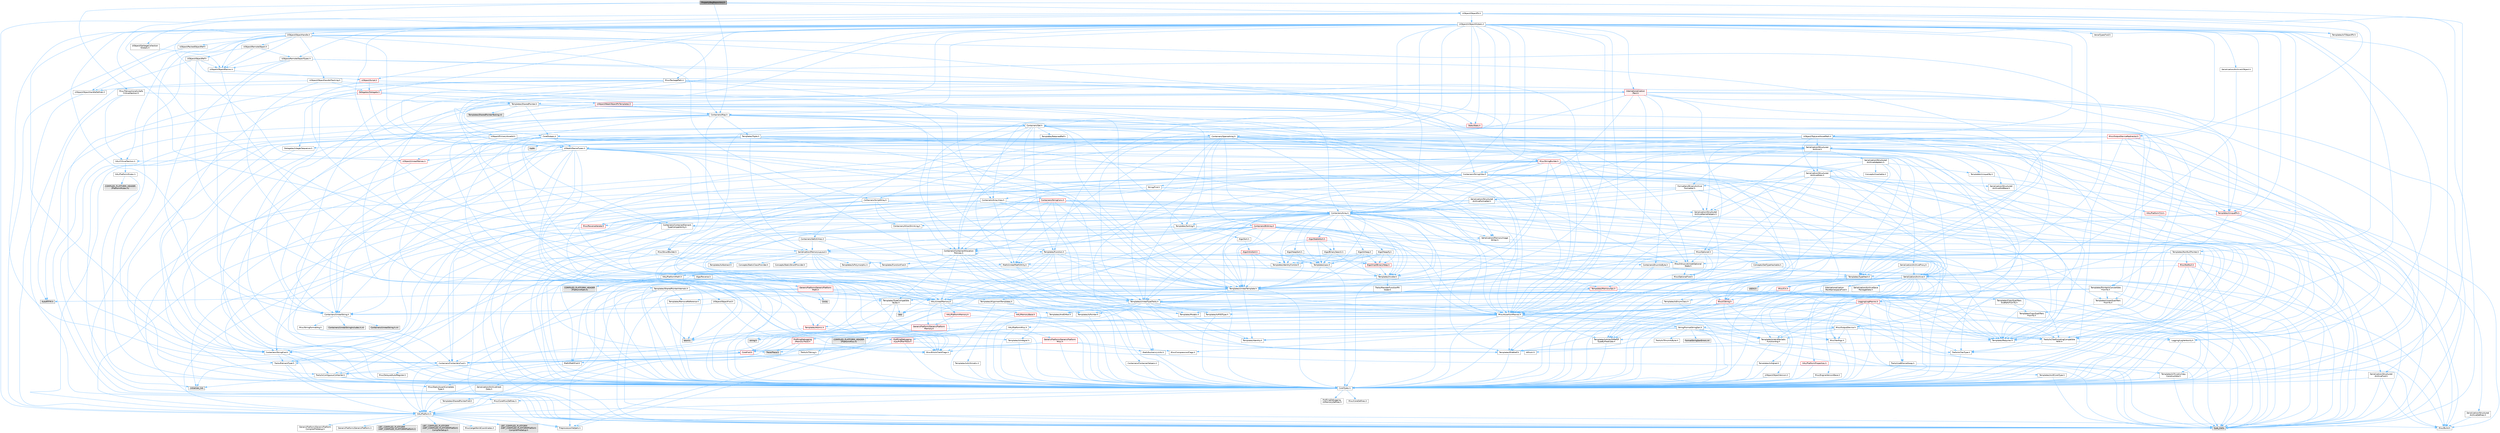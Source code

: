 digraph "PropertyBagRepository.h"
{
 // INTERACTIVE_SVG=YES
 // LATEX_PDF_SIZE
  bgcolor="transparent";
  edge [fontname=Helvetica,fontsize=10,labelfontname=Helvetica,labelfontsize=10];
  node [fontname=Helvetica,fontsize=10,shape=box,height=0.2,width=0.4];
  Node1 [id="Node000001",label="PropertyBagRepository.h",height=0.2,width=0.4,color="gray40", fillcolor="grey60", style="filled", fontcolor="black",tooltip=" "];
  Node1 -> Node2 [id="edge1_Node000001_Node000002",color="steelblue1",style="solid",tooltip=" "];
  Node2 [id="Node000002",label="CoreTypes.h",height=0.2,width=0.4,color="grey40", fillcolor="white", style="filled",URL="$dc/dec/CoreTypes_8h.html",tooltip=" "];
  Node2 -> Node3 [id="edge2_Node000002_Node000003",color="steelblue1",style="solid",tooltip=" "];
  Node3 [id="Node000003",label="HAL/Platform.h",height=0.2,width=0.4,color="grey40", fillcolor="white", style="filled",URL="$d9/dd0/Platform_8h.html",tooltip=" "];
  Node3 -> Node4 [id="edge3_Node000003_Node000004",color="steelblue1",style="solid",tooltip=" "];
  Node4 [id="Node000004",label="Misc/Build.h",height=0.2,width=0.4,color="grey40", fillcolor="white", style="filled",URL="$d3/dbb/Build_8h.html",tooltip=" "];
  Node3 -> Node5 [id="edge4_Node000003_Node000005",color="steelblue1",style="solid",tooltip=" "];
  Node5 [id="Node000005",label="Misc/LargeWorldCoordinates.h",height=0.2,width=0.4,color="grey40", fillcolor="white", style="filled",URL="$d2/dcb/LargeWorldCoordinates_8h.html",tooltip=" "];
  Node3 -> Node6 [id="edge5_Node000003_Node000006",color="steelblue1",style="solid",tooltip=" "];
  Node6 [id="Node000006",label="type_traits",height=0.2,width=0.4,color="grey60", fillcolor="#E0E0E0", style="filled",tooltip=" "];
  Node3 -> Node7 [id="edge6_Node000003_Node000007",color="steelblue1",style="solid",tooltip=" "];
  Node7 [id="Node000007",label="PreprocessorHelpers.h",height=0.2,width=0.4,color="grey40", fillcolor="white", style="filled",URL="$db/ddb/PreprocessorHelpers_8h.html",tooltip=" "];
  Node3 -> Node8 [id="edge7_Node000003_Node000008",color="steelblue1",style="solid",tooltip=" "];
  Node8 [id="Node000008",label="UBT_COMPILED_PLATFORM\l/UBT_COMPILED_PLATFORMPlatform\lCompilerPreSetup.h",height=0.2,width=0.4,color="grey60", fillcolor="#E0E0E0", style="filled",tooltip=" "];
  Node3 -> Node9 [id="edge8_Node000003_Node000009",color="steelblue1",style="solid",tooltip=" "];
  Node9 [id="Node000009",label="GenericPlatform/GenericPlatform\lCompilerPreSetup.h",height=0.2,width=0.4,color="grey40", fillcolor="white", style="filled",URL="$d9/dc8/GenericPlatformCompilerPreSetup_8h.html",tooltip=" "];
  Node3 -> Node10 [id="edge9_Node000003_Node000010",color="steelblue1",style="solid",tooltip=" "];
  Node10 [id="Node000010",label="GenericPlatform/GenericPlatform.h",height=0.2,width=0.4,color="grey40", fillcolor="white", style="filled",URL="$d6/d84/GenericPlatform_8h.html",tooltip=" "];
  Node3 -> Node11 [id="edge10_Node000003_Node000011",color="steelblue1",style="solid",tooltip=" "];
  Node11 [id="Node000011",label="UBT_COMPILED_PLATFORM\l/UBT_COMPILED_PLATFORMPlatform.h",height=0.2,width=0.4,color="grey60", fillcolor="#E0E0E0", style="filled",tooltip=" "];
  Node3 -> Node12 [id="edge11_Node000003_Node000012",color="steelblue1",style="solid",tooltip=" "];
  Node12 [id="Node000012",label="UBT_COMPILED_PLATFORM\l/UBT_COMPILED_PLATFORMPlatform\lCompilerSetup.h",height=0.2,width=0.4,color="grey60", fillcolor="#E0E0E0", style="filled",tooltip=" "];
  Node2 -> Node13 [id="edge12_Node000002_Node000013",color="steelblue1",style="solid",tooltip=" "];
  Node13 [id="Node000013",label="ProfilingDebugging\l/UMemoryDefines.h",height=0.2,width=0.4,color="grey40", fillcolor="white", style="filled",URL="$d2/da2/UMemoryDefines_8h.html",tooltip=" "];
  Node2 -> Node14 [id="edge13_Node000002_Node000014",color="steelblue1",style="solid",tooltip=" "];
  Node14 [id="Node000014",label="Misc/CoreMiscDefines.h",height=0.2,width=0.4,color="grey40", fillcolor="white", style="filled",URL="$da/d38/CoreMiscDefines_8h.html",tooltip=" "];
  Node14 -> Node3 [id="edge14_Node000014_Node000003",color="steelblue1",style="solid",tooltip=" "];
  Node14 -> Node7 [id="edge15_Node000014_Node000007",color="steelblue1",style="solid",tooltip=" "];
  Node2 -> Node15 [id="edge16_Node000002_Node000015",color="steelblue1",style="solid",tooltip=" "];
  Node15 [id="Node000015",label="Misc/CoreDefines.h",height=0.2,width=0.4,color="grey40", fillcolor="white", style="filled",URL="$d3/dd2/CoreDefines_8h.html",tooltip=" "];
  Node1 -> Node16 [id="edge17_Node000001_Node000016",color="steelblue1",style="solid",tooltip=" "];
  Node16 [id="Node000016",label="Misc/TransactionallySafe\lCriticalSection.h",height=0.2,width=0.4,color="grey40", fillcolor="white", style="filled",URL="$da/d63/TransactionallySafeCriticalSection_8h.html",tooltip=" "];
  Node16 -> Node17 [id="edge18_Node000016_Node000017",color="steelblue1",style="solid",tooltip=" "];
  Node17 [id="Node000017",label="HAL/CriticalSection.h",height=0.2,width=0.4,color="grey40", fillcolor="white", style="filled",URL="$d6/d90/CriticalSection_8h.html",tooltip=" "];
  Node17 -> Node18 [id="edge19_Node000017_Node000018",color="steelblue1",style="solid",tooltip=" "];
  Node18 [id="Node000018",label="HAL/PlatformMutex.h",height=0.2,width=0.4,color="grey40", fillcolor="white", style="filled",URL="$d9/d0b/PlatformMutex_8h.html",tooltip=" "];
  Node18 -> Node2 [id="edge20_Node000018_Node000002",color="steelblue1",style="solid",tooltip=" "];
  Node18 -> Node19 [id="edge21_Node000018_Node000019",color="steelblue1",style="solid",tooltip=" "];
  Node19 [id="Node000019",label="COMPILED_PLATFORM_HEADER\l(PlatformMutex.h)",height=0.2,width=0.4,color="grey60", fillcolor="#E0E0E0", style="filled",tooltip=" "];
  Node16 -> Node20 [id="edge22_Node000016_Node000020",color="steelblue1",style="solid",tooltip=" "];
  Node20 [id="Node000020",label="AutoRTFM.h",height=0.2,width=0.4,color="grey60", fillcolor="#E0E0E0", style="filled",tooltip=" "];
  Node16 -> Node21 [id="edge23_Node000016_Node000021",color="steelblue1",style="solid",tooltip=" "];
  Node21 [id="Node000021",label="Templates/SharedPointer.h",height=0.2,width=0.4,color="grey40", fillcolor="white", style="filled",URL="$d2/d17/SharedPointer_8h.html",tooltip=" "];
  Node21 -> Node2 [id="edge24_Node000021_Node000002",color="steelblue1",style="solid",tooltip=" "];
  Node21 -> Node22 [id="edge25_Node000021_Node000022",color="steelblue1",style="solid",tooltip=" "];
  Node22 [id="Node000022",label="Misc/IntrusiveUnsetOptional\lState.h",height=0.2,width=0.4,color="grey40", fillcolor="white", style="filled",URL="$d2/d0a/IntrusiveUnsetOptionalState_8h.html",tooltip=" "];
  Node22 -> Node23 [id="edge26_Node000022_Node000023",color="steelblue1",style="solid",tooltip=" "];
  Node23 [id="Node000023",label="Misc/OptionalFwd.h",height=0.2,width=0.4,color="grey40", fillcolor="white", style="filled",URL="$dc/d50/OptionalFwd_8h.html",tooltip=" "];
  Node21 -> Node24 [id="edge27_Node000021_Node000024",color="steelblue1",style="solid",tooltip=" "];
  Node24 [id="Node000024",label="Templates/PointerIsConvertible\lFromTo.h",height=0.2,width=0.4,color="grey40", fillcolor="white", style="filled",URL="$d6/d65/PointerIsConvertibleFromTo_8h.html",tooltip=" "];
  Node24 -> Node2 [id="edge28_Node000024_Node000002",color="steelblue1",style="solid",tooltip=" "];
  Node24 -> Node25 [id="edge29_Node000024_Node000025",color="steelblue1",style="solid",tooltip=" "];
  Node25 [id="Node000025",label="Misc/StaticAssertComplete\lType.h",height=0.2,width=0.4,color="grey40", fillcolor="white", style="filled",URL="$d5/d4e/StaticAssertCompleteType_8h.html",tooltip=" "];
  Node24 -> Node26 [id="edge30_Node000024_Node000026",color="steelblue1",style="solid",tooltip=" "];
  Node26 [id="Node000026",label="Templates/LosesQualifiers\lFromTo.h",height=0.2,width=0.4,color="grey40", fillcolor="white", style="filled",URL="$d2/db3/LosesQualifiersFromTo_8h.html",tooltip=" "];
  Node26 -> Node27 [id="edge31_Node000026_Node000027",color="steelblue1",style="solid",tooltip=" "];
  Node27 [id="Node000027",label="Templates/CopyQualifiers\lFromTo.h",height=0.2,width=0.4,color="grey40", fillcolor="white", style="filled",URL="$d5/db4/CopyQualifiersFromTo_8h.html",tooltip=" "];
  Node26 -> Node6 [id="edge32_Node000026_Node000006",color="steelblue1",style="solid",tooltip=" "];
  Node24 -> Node6 [id="edge33_Node000024_Node000006",color="steelblue1",style="solid",tooltip=" "];
  Node21 -> Node28 [id="edge34_Node000021_Node000028",color="steelblue1",style="solid",tooltip=" "];
  Node28 [id="Node000028",label="Misc/AssertionMacros.h",height=0.2,width=0.4,color="grey40", fillcolor="white", style="filled",URL="$d0/dfa/AssertionMacros_8h.html",tooltip=" "];
  Node28 -> Node2 [id="edge35_Node000028_Node000002",color="steelblue1",style="solid",tooltip=" "];
  Node28 -> Node3 [id="edge36_Node000028_Node000003",color="steelblue1",style="solid",tooltip=" "];
  Node28 -> Node29 [id="edge37_Node000028_Node000029",color="steelblue1",style="solid",tooltip=" "];
  Node29 [id="Node000029",label="HAL/PlatformMisc.h",height=0.2,width=0.4,color="grey40", fillcolor="white", style="filled",URL="$d0/df5/PlatformMisc_8h.html",tooltip=" "];
  Node29 -> Node2 [id="edge38_Node000029_Node000002",color="steelblue1",style="solid",tooltip=" "];
  Node29 -> Node30 [id="edge39_Node000029_Node000030",color="steelblue1",style="solid",tooltip=" "];
  Node30 [id="Node000030",label="GenericPlatform/GenericPlatform\lMisc.h",height=0.2,width=0.4,color="red", fillcolor="#FFF0F0", style="filled",URL="$db/d9a/GenericPlatformMisc_8h.html",tooltip=" "];
  Node30 -> Node31 [id="edge40_Node000030_Node000031",color="steelblue1",style="solid",tooltip=" "];
  Node31 [id="Node000031",label="Containers/StringFwd.h",height=0.2,width=0.4,color="grey40", fillcolor="white", style="filled",URL="$df/d37/StringFwd_8h.html",tooltip=" "];
  Node31 -> Node2 [id="edge41_Node000031_Node000002",color="steelblue1",style="solid",tooltip=" "];
  Node31 -> Node32 [id="edge42_Node000031_Node000032",color="steelblue1",style="solid",tooltip=" "];
  Node32 [id="Node000032",label="Traits/ElementType.h",height=0.2,width=0.4,color="grey40", fillcolor="white", style="filled",URL="$d5/d4f/ElementType_8h.html",tooltip=" "];
  Node32 -> Node3 [id="edge43_Node000032_Node000003",color="steelblue1",style="solid",tooltip=" "];
  Node32 -> Node33 [id="edge44_Node000032_Node000033",color="steelblue1",style="solid",tooltip=" "];
  Node33 [id="Node000033",label="initializer_list",height=0.2,width=0.4,color="grey60", fillcolor="#E0E0E0", style="filled",tooltip=" "];
  Node32 -> Node6 [id="edge45_Node000032_Node000006",color="steelblue1",style="solid",tooltip=" "];
  Node31 -> Node34 [id="edge46_Node000031_Node000034",color="steelblue1",style="solid",tooltip=" "];
  Node34 [id="Node000034",label="Traits/IsContiguousContainer.h",height=0.2,width=0.4,color="grey40", fillcolor="white", style="filled",URL="$d5/d3c/IsContiguousContainer_8h.html",tooltip=" "];
  Node34 -> Node2 [id="edge47_Node000034_Node000002",color="steelblue1",style="solid",tooltip=" "];
  Node34 -> Node25 [id="edge48_Node000034_Node000025",color="steelblue1",style="solid",tooltip=" "];
  Node34 -> Node33 [id="edge49_Node000034_Node000033",color="steelblue1",style="solid",tooltip=" "];
  Node30 -> Node35 [id="edge50_Node000030_Node000035",color="steelblue1",style="solid",tooltip=" "];
  Node35 [id="Node000035",label="CoreFwd.h",height=0.2,width=0.4,color="red", fillcolor="#FFF0F0", style="filled",URL="$d1/d1e/CoreFwd_8h.html",tooltip=" "];
  Node35 -> Node2 [id="edge51_Node000035_Node000002",color="steelblue1",style="solid",tooltip=" "];
  Node35 -> Node36 [id="edge52_Node000035_Node000036",color="steelblue1",style="solid",tooltip=" "];
  Node36 [id="Node000036",label="Containers/ContainersFwd.h",height=0.2,width=0.4,color="grey40", fillcolor="white", style="filled",URL="$d4/d0a/ContainersFwd_8h.html",tooltip=" "];
  Node36 -> Node3 [id="edge53_Node000036_Node000003",color="steelblue1",style="solid",tooltip=" "];
  Node36 -> Node2 [id="edge54_Node000036_Node000002",color="steelblue1",style="solid",tooltip=" "];
  Node36 -> Node34 [id="edge55_Node000036_Node000034",color="steelblue1",style="solid",tooltip=" "];
  Node35 -> Node37 [id="edge56_Node000035_Node000037",color="steelblue1",style="solid",tooltip=" "];
  Node37 [id="Node000037",label="Math/MathFwd.h",height=0.2,width=0.4,color="grey40", fillcolor="white", style="filled",URL="$d2/d10/MathFwd_8h.html",tooltip=" "];
  Node37 -> Node3 [id="edge57_Node000037_Node000003",color="steelblue1",style="solid",tooltip=" "];
  Node30 -> Node2 [id="edge58_Node000030_Node000002",color="steelblue1",style="solid",tooltip=" "];
  Node30 -> Node50 [id="edge59_Node000030_Node000050",color="steelblue1",style="solid",tooltip=" "];
  Node50 [id="Node000050",label="Math/NumericLimits.h",height=0.2,width=0.4,color="grey40", fillcolor="white", style="filled",URL="$df/d1b/NumericLimits_8h.html",tooltip=" "];
  Node50 -> Node2 [id="edge60_Node000050_Node000002",color="steelblue1",style="solid",tooltip=" "];
  Node30 -> Node51 [id="edge61_Node000030_Node000051",color="steelblue1",style="solid",tooltip=" "];
  Node51 [id="Node000051",label="Misc/CompressionFlags.h",height=0.2,width=0.4,color="grey40", fillcolor="white", style="filled",URL="$d9/d76/CompressionFlags_8h.html",tooltip=" "];
  Node30 -> Node52 [id="edge62_Node000030_Node000052",color="steelblue1",style="solid",tooltip=" "];
  Node52 [id="Node000052",label="Misc/EnumClassFlags.h",height=0.2,width=0.4,color="grey40", fillcolor="white", style="filled",URL="$d8/de7/EnumClassFlags_8h.html",tooltip=" "];
  Node29 -> Node55 [id="edge63_Node000029_Node000055",color="steelblue1",style="solid",tooltip=" "];
  Node55 [id="Node000055",label="COMPILED_PLATFORM_HEADER\l(PlatformMisc.h)",height=0.2,width=0.4,color="grey60", fillcolor="#E0E0E0", style="filled",tooltip=" "];
  Node29 -> Node56 [id="edge64_Node000029_Node000056",color="steelblue1",style="solid",tooltip=" "];
  Node56 [id="Node000056",label="ProfilingDebugging\l/CpuProfilerTrace.h",height=0.2,width=0.4,color="red", fillcolor="#FFF0F0", style="filled",URL="$da/dcb/CpuProfilerTrace_8h.html",tooltip=" "];
  Node56 -> Node2 [id="edge65_Node000056_Node000002",color="steelblue1",style="solid",tooltip=" "];
  Node56 -> Node36 [id="edge66_Node000056_Node000036",color="steelblue1",style="solid",tooltip=" "];
  Node56 -> Node7 [id="edge67_Node000056_Node000007",color="steelblue1",style="solid",tooltip=" "];
  Node56 -> Node4 [id="edge68_Node000056_Node000004",color="steelblue1",style="solid",tooltip=" "];
  Node56 -> Node63 [id="edge69_Node000056_Node000063",color="steelblue1",style="solid",tooltip=" "];
  Node63 [id="Node000063",label="Trace/Trace.h",height=0.2,width=0.4,color="grey60", fillcolor="#E0E0E0", style="filled",tooltip=" "];
  Node28 -> Node7 [id="edge70_Node000028_Node000007",color="steelblue1",style="solid",tooltip=" "];
  Node28 -> Node64 [id="edge71_Node000028_Node000064",color="steelblue1",style="solid",tooltip=" "];
  Node64 [id="Node000064",label="Templates/EnableIf.h",height=0.2,width=0.4,color="grey40", fillcolor="white", style="filled",URL="$d7/d60/EnableIf_8h.html",tooltip=" "];
  Node64 -> Node2 [id="edge72_Node000064_Node000002",color="steelblue1",style="solid",tooltip=" "];
  Node28 -> Node65 [id="edge73_Node000028_Node000065",color="steelblue1",style="solid",tooltip=" "];
  Node65 [id="Node000065",label="Templates/IsArrayOrRefOf\lTypeByPredicate.h",height=0.2,width=0.4,color="grey40", fillcolor="white", style="filled",URL="$d6/da1/IsArrayOrRefOfTypeByPredicate_8h.html",tooltip=" "];
  Node65 -> Node2 [id="edge74_Node000065_Node000002",color="steelblue1",style="solid",tooltip=" "];
  Node28 -> Node66 [id="edge75_Node000028_Node000066",color="steelblue1",style="solid",tooltip=" "];
  Node66 [id="Node000066",label="Templates/IsValidVariadic\lFunctionArg.h",height=0.2,width=0.4,color="grey40", fillcolor="white", style="filled",URL="$d0/dc8/IsValidVariadicFunctionArg_8h.html",tooltip=" "];
  Node66 -> Node2 [id="edge76_Node000066_Node000002",color="steelblue1",style="solid",tooltip=" "];
  Node66 -> Node67 [id="edge77_Node000066_Node000067",color="steelblue1",style="solid",tooltip=" "];
  Node67 [id="Node000067",label="IsEnum.h",height=0.2,width=0.4,color="grey40", fillcolor="white", style="filled",URL="$d4/de5/IsEnum_8h.html",tooltip=" "];
  Node66 -> Node6 [id="edge78_Node000066_Node000006",color="steelblue1",style="solid",tooltip=" "];
  Node28 -> Node68 [id="edge79_Node000028_Node000068",color="steelblue1",style="solid",tooltip=" "];
  Node68 [id="Node000068",label="Traits/IsCharEncodingCompatible\lWith.h",height=0.2,width=0.4,color="grey40", fillcolor="white", style="filled",URL="$df/dd1/IsCharEncodingCompatibleWith_8h.html",tooltip=" "];
  Node68 -> Node6 [id="edge80_Node000068_Node000006",color="steelblue1",style="solid",tooltip=" "];
  Node68 -> Node69 [id="edge81_Node000068_Node000069",color="steelblue1",style="solid",tooltip=" "];
  Node69 [id="Node000069",label="Traits/IsCharType.h",height=0.2,width=0.4,color="grey40", fillcolor="white", style="filled",URL="$db/d51/IsCharType_8h.html",tooltip=" "];
  Node69 -> Node2 [id="edge82_Node000069_Node000002",color="steelblue1",style="solid",tooltip=" "];
  Node28 -> Node70 [id="edge83_Node000028_Node000070",color="steelblue1",style="solid",tooltip=" "];
  Node70 [id="Node000070",label="Misc/VarArgs.h",height=0.2,width=0.4,color="grey40", fillcolor="white", style="filled",URL="$d5/d6f/VarArgs_8h.html",tooltip=" "];
  Node70 -> Node2 [id="edge84_Node000070_Node000002",color="steelblue1",style="solid",tooltip=" "];
  Node28 -> Node71 [id="edge85_Node000028_Node000071",color="steelblue1",style="solid",tooltip=" "];
  Node71 [id="Node000071",label="String/FormatStringSan.h",height=0.2,width=0.4,color="grey40", fillcolor="white", style="filled",URL="$d3/d8b/FormatStringSan_8h.html",tooltip=" "];
  Node71 -> Node6 [id="edge86_Node000071_Node000006",color="steelblue1",style="solid",tooltip=" "];
  Node71 -> Node2 [id="edge87_Node000071_Node000002",color="steelblue1",style="solid",tooltip=" "];
  Node71 -> Node72 [id="edge88_Node000071_Node000072",color="steelblue1",style="solid",tooltip=" "];
  Node72 [id="Node000072",label="Templates/Requires.h",height=0.2,width=0.4,color="grey40", fillcolor="white", style="filled",URL="$dc/d96/Requires_8h.html",tooltip=" "];
  Node72 -> Node64 [id="edge89_Node000072_Node000064",color="steelblue1",style="solid",tooltip=" "];
  Node72 -> Node6 [id="edge90_Node000072_Node000006",color="steelblue1",style="solid",tooltip=" "];
  Node71 -> Node73 [id="edge91_Node000071_Node000073",color="steelblue1",style="solid",tooltip=" "];
  Node73 [id="Node000073",label="Templates/Identity.h",height=0.2,width=0.4,color="grey40", fillcolor="white", style="filled",URL="$d0/dd5/Identity_8h.html",tooltip=" "];
  Node71 -> Node66 [id="edge92_Node000071_Node000066",color="steelblue1",style="solid",tooltip=" "];
  Node71 -> Node69 [id="edge93_Node000071_Node000069",color="steelblue1",style="solid",tooltip=" "];
  Node71 -> Node74 [id="edge94_Node000071_Node000074",color="steelblue1",style="solid",tooltip=" "];
  Node74 [id="Node000074",label="Traits/IsTEnumAsByte.h",height=0.2,width=0.4,color="grey40", fillcolor="white", style="filled",URL="$d1/de6/IsTEnumAsByte_8h.html",tooltip=" "];
  Node71 -> Node75 [id="edge95_Node000071_Node000075",color="steelblue1",style="solid",tooltip=" "];
  Node75 [id="Node000075",label="Traits/IsTString.h",height=0.2,width=0.4,color="grey40", fillcolor="white", style="filled",URL="$d0/df8/IsTString_8h.html",tooltip=" "];
  Node75 -> Node36 [id="edge96_Node000075_Node000036",color="steelblue1",style="solid",tooltip=" "];
  Node71 -> Node36 [id="edge97_Node000071_Node000036",color="steelblue1",style="solid",tooltip=" "];
  Node71 -> Node76 [id="edge98_Node000071_Node000076",color="steelblue1",style="solid",tooltip=" "];
  Node76 [id="Node000076",label="FormatStringSanErrors.inl",height=0.2,width=0.4,color="grey60", fillcolor="#E0E0E0", style="filled",tooltip=" "];
  Node28 -> Node77 [id="edge99_Node000028_Node000077",color="steelblue1",style="solid",tooltip=" "];
  Node77 [id="Node000077",label="atomic",height=0.2,width=0.4,color="grey60", fillcolor="#E0E0E0", style="filled",tooltip=" "];
  Node21 -> Node78 [id="edge100_Node000021_Node000078",color="steelblue1",style="solid",tooltip=" "];
  Node78 [id="Node000078",label="HAL/UnrealMemory.h",height=0.2,width=0.4,color="grey40", fillcolor="white", style="filled",URL="$d9/d96/UnrealMemory_8h.html",tooltip=" "];
  Node78 -> Node2 [id="edge101_Node000078_Node000002",color="steelblue1",style="solid",tooltip=" "];
  Node78 -> Node79 [id="edge102_Node000078_Node000079",color="steelblue1",style="solid",tooltip=" "];
  Node79 [id="Node000079",label="GenericPlatform/GenericPlatform\lMemory.h",height=0.2,width=0.4,color="red", fillcolor="#FFF0F0", style="filled",URL="$dd/d22/GenericPlatformMemory_8h.html",tooltip=" "];
  Node79 -> Node35 [id="edge103_Node000079_Node000035",color="steelblue1",style="solid",tooltip=" "];
  Node79 -> Node2 [id="edge104_Node000079_Node000002",color="steelblue1",style="solid",tooltip=" "];
  Node79 -> Node49 [id="edge105_Node000079_Node000049",color="steelblue1",style="solid",tooltip=" "];
  Node49 [id="Node000049",label="string.h",height=0.2,width=0.4,color="grey60", fillcolor="#E0E0E0", style="filled",tooltip=" "];
  Node78 -> Node82 [id="edge106_Node000078_Node000082",color="steelblue1",style="solid",tooltip=" "];
  Node82 [id="Node000082",label="HAL/MemoryBase.h",height=0.2,width=0.4,color="red", fillcolor="#FFF0F0", style="filled",URL="$d6/d9f/MemoryBase_8h.html",tooltip=" "];
  Node82 -> Node2 [id="edge107_Node000082_Node000002",color="steelblue1",style="solid",tooltip=" "];
  Node82 -> Node84 [id="edge108_Node000082_Node000084",color="steelblue1",style="solid",tooltip=" "];
  Node84 [id="Node000084",label="Misc/OutputDevice.h",height=0.2,width=0.4,color="grey40", fillcolor="white", style="filled",URL="$d7/d32/OutputDevice_8h.html",tooltip=" "];
  Node84 -> Node35 [id="edge109_Node000084_Node000035",color="steelblue1",style="solid",tooltip=" "];
  Node84 -> Node2 [id="edge110_Node000084_Node000002",color="steelblue1",style="solid",tooltip=" "];
  Node84 -> Node85 [id="edge111_Node000084_Node000085",color="steelblue1",style="solid",tooltip=" "];
  Node85 [id="Node000085",label="Logging/LogVerbosity.h",height=0.2,width=0.4,color="grey40", fillcolor="white", style="filled",URL="$d2/d8f/LogVerbosity_8h.html",tooltip=" "];
  Node85 -> Node2 [id="edge112_Node000085_Node000002",color="steelblue1",style="solid",tooltip=" "];
  Node84 -> Node70 [id="edge113_Node000084_Node000070",color="steelblue1",style="solid",tooltip=" "];
  Node84 -> Node65 [id="edge114_Node000084_Node000065",color="steelblue1",style="solid",tooltip=" "];
  Node84 -> Node66 [id="edge115_Node000084_Node000066",color="steelblue1",style="solid",tooltip=" "];
  Node84 -> Node68 [id="edge116_Node000084_Node000068",color="steelblue1",style="solid",tooltip=" "];
  Node82 -> Node86 [id="edge117_Node000082_Node000086",color="steelblue1",style="solid",tooltip=" "];
  Node86 [id="Node000086",label="Templates/Atomic.h",height=0.2,width=0.4,color="red", fillcolor="#FFF0F0", style="filled",URL="$d3/d91/Atomic_8h.html",tooltip=" "];
  Node86 -> Node89 [id="edge118_Node000086_Node000089",color="steelblue1",style="solid",tooltip=" "];
  Node89 [id="Node000089",label="Templates/IsIntegral.h",height=0.2,width=0.4,color="grey40", fillcolor="white", style="filled",URL="$da/d64/IsIntegral_8h.html",tooltip=" "];
  Node89 -> Node2 [id="edge119_Node000089_Node000002",color="steelblue1",style="solid",tooltip=" "];
  Node86 -> Node77 [id="edge120_Node000086_Node000077",color="steelblue1",style="solid",tooltip=" "];
  Node78 -> Node95 [id="edge121_Node000078_Node000095",color="steelblue1",style="solid",tooltip=" "];
  Node95 [id="Node000095",label="HAL/PlatformMemory.h",height=0.2,width=0.4,color="red", fillcolor="#FFF0F0", style="filled",URL="$de/d68/PlatformMemory_8h.html",tooltip=" "];
  Node95 -> Node2 [id="edge122_Node000095_Node000002",color="steelblue1",style="solid",tooltip=" "];
  Node95 -> Node79 [id="edge123_Node000095_Node000079",color="steelblue1",style="solid",tooltip=" "];
  Node78 -> Node97 [id="edge124_Node000078_Node000097",color="steelblue1",style="solid",tooltip=" "];
  Node97 [id="Node000097",label="ProfilingDebugging\l/MemoryTrace.h",height=0.2,width=0.4,color="red", fillcolor="#FFF0F0", style="filled",URL="$da/dd7/MemoryTrace_8h.html",tooltip=" "];
  Node97 -> Node3 [id="edge125_Node000097_Node000003",color="steelblue1",style="solid",tooltip=" "];
  Node97 -> Node52 [id="edge126_Node000097_Node000052",color="steelblue1",style="solid",tooltip=" "];
  Node97 -> Node63 [id="edge127_Node000097_Node000063",color="steelblue1",style="solid",tooltip=" "];
  Node78 -> Node98 [id="edge128_Node000078_Node000098",color="steelblue1",style="solid",tooltip=" "];
  Node98 [id="Node000098",label="Templates/IsPointer.h",height=0.2,width=0.4,color="grey40", fillcolor="white", style="filled",URL="$d7/d05/IsPointer_8h.html",tooltip=" "];
  Node98 -> Node2 [id="edge129_Node000098_Node000002",color="steelblue1",style="solid",tooltip=" "];
  Node21 -> Node99 [id="edge130_Node000021_Node000099",color="steelblue1",style="solid",tooltip=" "];
  Node99 [id="Node000099",label="Containers/Array.h",height=0.2,width=0.4,color="grey40", fillcolor="white", style="filled",URL="$df/dd0/Array_8h.html",tooltip=" "];
  Node99 -> Node2 [id="edge131_Node000099_Node000002",color="steelblue1",style="solid",tooltip=" "];
  Node99 -> Node28 [id="edge132_Node000099_Node000028",color="steelblue1",style="solid",tooltip=" "];
  Node99 -> Node22 [id="edge133_Node000099_Node000022",color="steelblue1",style="solid",tooltip=" "];
  Node99 -> Node100 [id="edge134_Node000099_Node000100",color="steelblue1",style="solid",tooltip=" "];
  Node100 [id="Node000100",label="Misc/ReverseIterate.h",height=0.2,width=0.4,color="red", fillcolor="#FFF0F0", style="filled",URL="$db/de3/ReverseIterate_8h.html",tooltip=" "];
  Node100 -> Node3 [id="edge135_Node000100_Node000003",color="steelblue1",style="solid",tooltip=" "];
  Node99 -> Node78 [id="edge136_Node000099_Node000078",color="steelblue1",style="solid",tooltip=" "];
  Node99 -> Node102 [id="edge137_Node000099_Node000102",color="steelblue1",style="solid",tooltip=" "];
  Node102 [id="Node000102",label="Templates/UnrealTypeTraits.h",height=0.2,width=0.4,color="grey40", fillcolor="white", style="filled",URL="$d2/d2d/UnrealTypeTraits_8h.html",tooltip=" "];
  Node102 -> Node2 [id="edge138_Node000102_Node000002",color="steelblue1",style="solid",tooltip=" "];
  Node102 -> Node98 [id="edge139_Node000102_Node000098",color="steelblue1",style="solid",tooltip=" "];
  Node102 -> Node28 [id="edge140_Node000102_Node000028",color="steelblue1",style="solid",tooltip=" "];
  Node102 -> Node91 [id="edge141_Node000102_Node000091",color="steelblue1",style="solid",tooltip=" "];
  Node91 [id="Node000091",label="Templates/AndOrNot.h",height=0.2,width=0.4,color="grey40", fillcolor="white", style="filled",URL="$db/d0a/AndOrNot_8h.html",tooltip=" "];
  Node91 -> Node2 [id="edge142_Node000091_Node000002",color="steelblue1",style="solid",tooltip=" "];
  Node102 -> Node64 [id="edge143_Node000102_Node000064",color="steelblue1",style="solid",tooltip=" "];
  Node102 -> Node103 [id="edge144_Node000102_Node000103",color="steelblue1",style="solid",tooltip=" "];
  Node103 [id="Node000103",label="Templates/IsArithmetic.h",height=0.2,width=0.4,color="grey40", fillcolor="white", style="filled",URL="$d2/d5d/IsArithmetic_8h.html",tooltip=" "];
  Node103 -> Node2 [id="edge145_Node000103_Node000002",color="steelblue1",style="solid",tooltip=" "];
  Node102 -> Node67 [id="edge146_Node000102_Node000067",color="steelblue1",style="solid",tooltip=" "];
  Node102 -> Node104 [id="edge147_Node000102_Node000104",color="steelblue1",style="solid",tooltip=" "];
  Node104 [id="Node000104",label="Templates/Models.h",height=0.2,width=0.4,color="grey40", fillcolor="white", style="filled",URL="$d3/d0c/Models_8h.html",tooltip=" "];
  Node104 -> Node73 [id="edge148_Node000104_Node000073",color="steelblue1",style="solid",tooltip=" "];
  Node102 -> Node105 [id="edge149_Node000102_Node000105",color="steelblue1",style="solid",tooltip=" "];
  Node105 [id="Node000105",label="Templates/IsPODType.h",height=0.2,width=0.4,color="grey40", fillcolor="white", style="filled",URL="$d7/db1/IsPODType_8h.html",tooltip=" "];
  Node105 -> Node2 [id="edge150_Node000105_Node000002",color="steelblue1",style="solid",tooltip=" "];
  Node102 -> Node106 [id="edge151_Node000102_Node000106",color="steelblue1",style="solid",tooltip=" "];
  Node106 [id="Node000106",label="Templates/IsUECoreType.h",height=0.2,width=0.4,color="grey40", fillcolor="white", style="filled",URL="$d1/db8/IsUECoreType_8h.html",tooltip=" "];
  Node106 -> Node2 [id="edge152_Node000106_Node000002",color="steelblue1",style="solid",tooltip=" "];
  Node106 -> Node6 [id="edge153_Node000106_Node000006",color="steelblue1",style="solid",tooltip=" "];
  Node102 -> Node92 [id="edge154_Node000102_Node000092",color="steelblue1",style="solid",tooltip=" "];
  Node92 [id="Node000092",label="Templates/IsTriviallyCopy\lConstructible.h",height=0.2,width=0.4,color="grey40", fillcolor="white", style="filled",URL="$d3/d78/IsTriviallyCopyConstructible_8h.html",tooltip=" "];
  Node92 -> Node2 [id="edge155_Node000092_Node000002",color="steelblue1",style="solid",tooltip=" "];
  Node92 -> Node6 [id="edge156_Node000092_Node000006",color="steelblue1",style="solid",tooltip=" "];
  Node99 -> Node107 [id="edge157_Node000099_Node000107",color="steelblue1",style="solid",tooltip=" "];
  Node107 [id="Node000107",label="Templates/UnrealTemplate.h",height=0.2,width=0.4,color="grey40", fillcolor="white", style="filled",URL="$d4/d24/UnrealTemplate_8h.html",tooltip=" "];
  Node107 -> Node2 [id="edge158_Node000107_Node000002",color="steelblue1",style="solid",tooltip=" "];
  Node107 -> Node98 [id="edge159_Node000107_Node000098",color="steelblue1",style="solid",tooltip=" "];
  Node107 -> Node78 [id="edge160_Node000107_Node000078",color="steelblue1",style="solid",tooltip=" "];
  Node107 -> Node108 [id="edge161_Node000107_Node000108",color="steelblue1",style="solid",tooltip=" "];
  Node108 [id="Node000108",label="Templates/CopyQualifiers\lAndRefsFromTo.h",height=0.2,width=0.4,color="grey40", fillcolor="white", style="filled",URL="$d3/db3/CopyQualifiersAndRefsFromTo_8h.html",tooltip=" "];
  Node108 -> Node27 [id="edge162_Node000108_Node000027",color="steelblue1",style="solid",tooltip=" "];
  Node107 -> Node102 [id="edge163_Node000107_Node000102",color="steelblue1",style="solid",tooltip=" "];
  Node107 -> Node109 [id="edge164_Node000107_Node000109",color="steelblue1",style="solid",tooltip=" "];
  Node109 [id="Node000109",label="Templates/RemoveReference.h",height=0.2,width=0.4,color="grey40", fillcolor="white", style="filled",URL="$da/dbe/RemoveReference_8h.html",tooltip=" "];
  Node109 -> Node2 [id="edge165_Node000109_Node000002",color="steelblue1",style="solid",tooltip=" "];
  Node107 -> Node72 [id="edge166_Node000107_Node000072",color="steelblue1",style="solid",tooltip=" "];
  Node107 -> Node110 [id="edge167_Node000107_Node000110",color="steelblue1",style="solid",tooltip=" "];
  Node110 [id="Node000110",label="Templates/TypeCompatible\lBytes.h",height=0.2,width=0.4,color="grey40", fillcolor="white", style="filled",URL="$df/d0a/TypeCompatibleBytes_8h.html",tooltip=" "];
  Node110 -> Node2 [id="edge168_Node000110_Node000002",color="steelblue1",style="solid",tooltip=" "];
  Node110 -> Node49 [id="edge169_Node000110_Node000049",color="steelblue1",style="solid",tooltip=" "];
  Node110 -> Node41 [id="edge170_Node000110_Node000041",color="steelblue1",style="solid",tooltip=" "];
  Node41 [id="Node000041",label="new",height=0.2,width=0.4,color="grey60", fillcolor="#E0E0E0", style="filled",tooltip=" "];
  Node110 -> Node6 [id="edge171_Node000110_Node000006",color="steelblue1",style="solid",tooltip=" "];
  Node107 -> Node73 [id="edge172_Node000107_Node000073",color="steelblue1",style="solid",tooltip=" "];
  Node107 -> Node34 [id="edge173_Node000107_Node000034",color="steelblue1",style="solid",tooltip=" "];
  Node107 -> Node111 [id="edge174_Node000107_Node000111",color="steelblue1",style="solid",tooltip=" "];
  Node111 [id="Node000111",label="Traits/UseBitwiseSwap.h",height=0.2,width=0.4,color="grey40", fillcolor="white", style="filled",URL="$db/df3/UseBitwiseSwap_8h.html",tooltip=" "];
  Node111 -> Node2 [id="edge175_Node000111_Node000002",color="steelblue1",style="solid",tooltip=" "];
  Node111 -> Node6 [id="edge176_Node000111_Node000006",color="steelblue1",style="solid",tooltip=" "];
  Node107 -> Node6 [id="edge177_Node000107_Node000006",color="steelblue1",style="solid",tooltip=" "];
  Node99 -> Node112 [id="edge178_Node000099_Node000112",color="steelblue1",style="solid",tooltip=" "];
  Node112 [id="Node000112",label="Containers/AllowShrinking.h",height=0.2,width=0.4,color="grey40", fillcolor="white", style="filled",URL="$d7/d1a/AllowShrinking_8h.html",tooltip=" "];
  Node112 -> Node2 [id="edge179_Node000112_Node000002",color="steelblue1",style="solid",tooltip=" "];
  Node99 -> Node113 [id="edge180_Node000099_Node000113",color="steelblue1",style="solid",tooltip=" "];
  Node113 [id="Node000113",label="Containers/ContainerAllocation\lPolicies.h",height=0.2,width=0.4,color="grey40", fillcolor="white", style="filled",URL="$d7/dff/ContainerAllocationPolicies_8h.html",tooltip=" "];
  Node113 -> Node2 [id="edge181_Node000113_Node000002",color="steelblue1",style="solid",tooltip=" "];
  Node113 -> Node114 [id="edge182_Node000113_Node000114",color="steelblue1",style="solid",tooltip=" "];
  Node114 [id="Node000114",label="Containers/ContainerHelpers.h",height=0.2,width=0.4,color="grey40", fillcolor="white", style="filled",URL="$d7/d33/ContainerHelpers_8h.html",tooltip=" "];
  Node114 -> Node2 [id="edge183_Node000114_Node000002",color="steelblue1",style="solid",tooltip=" "];
  Node113 -> Node113 [id="edge184_Node000113_Node000113",color="steelblue1",style="solid",tooltip=" "];
  Node113 -> Node115 [id="edge185_Node000113_Node000115",color="steelblue1",style="solid",tooltip=" "];
  Node115 [id="Node000115",label="HAL/PlatformMath.h",height=0.2,width=0.4,color="grey40", fillcolor="white", style="filled",URL="$dc/d53/PlatformMath_8h.html",tooltip=" "];
  Node115 -> Node2 [id="edge186_Node000115_Node000002",color="steelblue1",style="solid",tooltip=" "];
  Node115 -> Node116 [id="edge187_Node000115_Node000116",color="steelblue1",style="solid",tooltip=" "];
  Node116 [id="Node000116",label="GenericPlatform/GenericPlatform\lMath.h",height=0.2,width=0.4,color="red", fillcolor="#FFF0F0", style="filled",URL="$d5/d79/GenericPlatformMath_8h.html",tooltip=" "];
  Node116 -> Node2 [id="edge188_Node000116_Node000002",color="steelblue1",style="solid",tooltip=" "];
  Node116 -> Node36 [id="edge189_Node000116_Node000036",color="steelblue1",style="solid",tooltip=" "];
  Node116 -> Node91 [id="edge190_Node000116_Node000091",color="steelblue1",style="solid",tooltip=" "];
  Node116 -> Node102 [id="edge191_Node000116_Node000102",color="steelblue1",style="solid",tooltip=" "];
  Node116 -> Node72 [id="edge192_Node000116_Node000072",color="steelblue1",style="solid",tooltip=" "];
  Node116 -> Node110 [id="edge193_Node000116_Node000110",color="steelblue1",style="solid",tooltip=" "];
  Node116 -> Node121 [id="edge194_Node000116_Node000121",color="steelblue1",style="solid",tooltip=" "];
  Node121 [id="Node000121",label="limits",height=0.2,width=0.4,color="grey60", fillcolor="#E0E0E0", style="filled",tooltip=" "];
  Node116 -> Node6 [id="edge195_Node000116_Node000006",color="steelblue1",style="solid",tooltip=" "];
  Node115 -> Node122 [id="edge196_Node000115_Node000122",color="steelblue1",style="solid",tooltip=" "];
  Node122 [id="Node000122",label="COMPILED_PLATFORM_HEADER\l(PlatformMath.h)",height=0.2,width=0.4,color="grey60", fillcolor="#E0E0E0", style="filled",tooltip=" "];
  Node113 -> Node78 [id="edge197_Node000113_Node000078",color="steelblue1",style="solid",tooltip=" "];
  Node113 -> Node50 [id="edge198_Node000113_Node000050",color="steelblue1",style="solid",tooltip=" "];
  Node113 -> Node28 [id="edge199_Node000113_Node000028",color="steelblue1",style="solid",tooltip=" "];
  Node113 -> Node123 [id="edge200_Node000113_Node000123",color="steelblue1",style="solid",tooltip=" "];
  Node123 [id="Node000123",label="Templates/IsPolymorphic.h",height=0.2,width=0.4,color="grey40", fillcolor="white", style="filled",URL="$dc/d20/IsPolymorphic_8h.html",tooltip=" "];
  Node113 -> Node124 [id="edge201_Node000113_Node000124",color="steelblue1",style="solid",tooltip=" "];
  Node124 [id="Node000124",label="Templates/MemoryOps.h",height=0.2,width=0.4,color="red", fillcolor="#FFF0F0", style="filled",URL="$db/dea/MemoryOps_8h.html",tooltip=" "];
  Node124 -> Node2 [id="edge202_Node000124_Node000002",color="steelblue1",style="solid",tooltip=" "];
  Node124 -> Node78 [id="edge203_Node000124_Node000078",color="steelblue1",style="solid",tooltip=" "];
  Node124 -> Node92 [id="edge204_Node000124_Node000092",color="steelblue1",style="solid",tooltip=" "];
  Node124 -> Node72 [id="edge205_Node000124_Node000072",color="steelblue1",style="solid",tooltip=" "];
  Node124 -> Node102 [id="edge206_Node000124_Node000102",color="steelblue1",style="solid",tooltip=" "];
  Node124 -> Node111 [id="edge207_Node000124_Node000111",color="steelblue1",style="solid",tooltip=" "];
  Node124 -> Node41 [id="edge208_Node000124_Node000041",color="steelblue1",style="solid",tooltip=" "];
  Node124 -> Node6 [id="edge209_Node000124_Node000006",color="steelblue1",style="solid",tooltip=" "];
  Node113 -> Node110 [id="edge210_Node000113_Node000110",color="steelblue1",style="solid",tooltip=" "];
  Node113 -> Node6 [id="edge211_Node000113_Node000006",color="steelblue1",style="solid",tooltip=" "];
  Node99 -> Node125 [id="edge212_Node000099_Node000125",color="steelblue1",style="solid",tooltip=" "];
  Node125 [id="Node000125",label="Containers/ContainerElement\lTypeCompatibility.h",height=0.2,width=0.4,color="grey40", fillcolor="white", style="filled",URL="$df/ddf/ContainerElementTypeCompatibility_8h.html",tooltip=" "];
  Node125 -> Node2 [id="edge213_Node000125_Node000002",color="steelblue1",style="solid",tooltip=" "];
  Node125 -> Node102 [id="edge214_Node000125_Node000102",color="steelblue1",style="solid",tooltip=" "];
  Node99 -> Node126 [id="edge215_Node000099_Node000126",color="steelblue1",style="solid",tooltip=" "];
  Node126 [id="Node000126",label="Serialization/Archive.h",height=0.2,width=0.4,color="grey40", fillcolor="white", style="filled",URL="$d7/d3b/Archive_8h.html",tooltip=" "];
  Node126 -> Node35 [id="edge216_Node000126_Node000035",color="steelblue1",style="solid",tooltip=" "];
  Node126 -> Node2 [id="edge217_Node000126_Node000002",color="steelblue1",style="solid",tooltip=" "];
  Node126 -> Node127 [id="edge218_Node000126_Node000127",color="steelblue1",style="solid",tooltip=" "];
  Node127 [id="Node000127",label="HAL/PlatformProperties.h",height=0.2,width=0.4,color="red", fillcolor="#FFF0F0", style="filled",URL="$d9/db0/PlatformProperties_8h.html",tooltip=" "];
  Node127 -> Node2 [id="edge219_Node000127_Node000002",color="steelblue1",style="solid",tooltip=" "];
  Node126 -> Node130 [id="edge220_Node000126_Node000130",color="steelblue1",style="solid",tooltip=" "];
  Node130 [id="Node000130",label="Internationalization\l/TextNamespaceFwd.h",height=0.2,width=0.4,color="grey40", fillcolor="white", style="filled",URL="$d8/d97/TextNamespaceFwd_8h.html",tooltip=" "];
  Node130 -> Node2 [id="edge221_Node000130_Node000002",color="steelblue1",style="solid",tooltip=" "];
  Node126 -> Node37 [id="edge222_Node000126_Node000037",color="steelblue1",style="solid",tooltip=" "];
  Node126 -> Node28 [id="edge223_Node000126_Node000028",color="steelblue1",style="solid",tooltip=" "];
  Node126 -> Node4 [id="edge224_Node000126_Node000004",color="steelblue1",style="solid",tooltip=" "];
  Node126 -> Node51 [id="edge225_Node000126_Node000051",color="steelblue1",style="solid",tooltip=" "];
  Node126 -> Node131 [id="edge226_Node000126_Node000131",color="steelblue1",style="solid",tooltip=" "];
  Node131 [id="Node000131",label="Misc/EngineVersionBase.h",height=0.2,width=0.4,color="grey40", fillcolor="white", style="filled",URL="$d5/d2b/EngineVersionBase_8h.html",tooltip=" "];
  Node131 -> Node2 [id="edge227_Node000131_Node000002",color="steelblue1",style="solid",tooltip=" "];
  Node126 -> Node70 [id="edge228_Node000126_Node000070",color="steelblue1",style="solid",tooltip=" "];
  Node126 -> Node132 [id="edge229_Node000126_Node000132",color="steelblue1",style="solid",tooltip=" "];
  Node132 [id="Node000132",label="Serialization/ArchiveCook\lData.h",height=0.2,width=0.4,color="grey40", fillcolor="white", style="filled",URL="$dc/db6/ArchiveCookData_8h.html",tooltip=" "];
  Node132 -> Node3 [id="edge230_Node000132_Node000003",color="steelblue1",style="solid",tooltip=" "];
  Node126 -> Node133 [id="edge231_Node000126_Node000133",color="steelblue1",style="solid",tooltip=" "];
  Node133 [id="Node000133",label="Serialization/ArchiveSave\lPackageData.h",height=0.2,width=0.4,color="grey40", fillcolor="white", style="filled",URL="$d1/d37/ArchiveSavePackageData_8h.html",tooltip=" "];
  Node126 -> Node64 [id="edge232_Node000126_Node000064",color="steelblue1",style="solid",tooltip=" "];
  Node126 -> Node65 [id="edge233_Node000126_Node000065",color="steelblue1",style="solid",tooltip=" "];
  Node126 -> Node134 [id="edge234_Node000126_Node000134",color="steelblue1",style="solid",tooltip=" "];
  Node134 [id="Node000134",label="Templates/IsEnumClass.h",height=0.2,width=0.4,color="grey40", fillcolor="white", style="filled",URL="$d7/d15/IsEnumClass_8h.html",tooltip=" "];
  Node134 -> Node2 [id="edge235_Node000134_Node000002",color="steelblue1",style="solid",tooltip=" "];
  Node134 -> Node91 [id="edge236_Node000134_Node000091",color="steelblue1",style="solid",tooltip=" "];
  Node126 -> Node120 [id="edge237_Node000126_Node000120",color="steelblue1",style="solid",tooltip=" "];
  Node120 [id="Node000120",label="Templates/IsSigned.h",height=0.2,width=0.4,color="grey40", fillcolor="white", style="filled",URL="$d8/dd8/IsSigned_8h.html",tooltip=" "];
  Node120 -> Node2 [id="edge238_Node000120_Node000002",color="steelblue1",style="solid",tooltip=" "];
  Node126 -> Node66 [id="edge239_Node000126_Node000066",color="steelblue1",style="solid",tooltip=" "];
  Node126 -> Node107 [id="edge240_Node000126_Node000107",color="steelblue1",style="solid",tooltip=" "];
  Node126 -> Node68 [id="edge241_Node000126_Node000068",color="steelblue1",style="solid",tooltip=" "];
  Node126 -> Node135 [id="edge242_Node000126_Node000135",color="steelblue1",style="solid",tooltip=" "];
  Node135 [id="Node000135",label="UObject/ObjectVersion.h",height=0.2,width=0.4,color="grey40", fillcolor="white", style="filled",URL="$da/d63/ObjectVersion_8h.html",tooltip=" "];
  Node135 -> Node2 [id="edge243_Node000135_Node000002",color="steelblue1",style="solid",tooltip=" "];
  Node99 -> Node136 [id="edge244_Node000099_Node000136",color="steelblue1",style="solid",tooltip=" "];
  Node136 [id="Node000136",label="Serialization/MemoryImage\lWriter.h",height=0.2,width=0.4,color="grey40", fillcolor="white", style="filled",URL="$d0/d08/MemoryImageWriter_8h.html",tooltip=" "];
  Node136 -> Node2 [id="edge245_Node000136_Node000002",color="steelblue1",style="solid",tooltip=" "];
  Node136 -> Node137 [id="edge246_Node000136_Node000137",color="steelblue1",style="solid",tooltip=" "];
  Node137 [id="Node000137",label="Serialization/MemoryLayout.h",height=0.2,width=0.4,color="grey40", fillcolor="white", style="filled",URL="$d7/d66/MemoryLayout_8h.html",tooltip=" "];
  Node137 -> Node138 [id="edge247_Node000137_Node000138",color="steelblue1",style="solid",tooltip=" "];
  Node138 [id="Node000138",label="Concepts/StaticClassProvider.h",height=0.2,width=0.4,color="grey40", fillcolor="white", style="filled",URL="$dd/d83/StaticClassProvider_8h.html",tooltip=" "];
  Node137 -> Node139 [id="edge248_Node000137_Node000139",color="steelblue1",style="solid",tooltip=" "];
  Node139 [id="Node000139",label="Concepts/StaticStructProvider.h",height=0.2,width=0.4,color="grey40", fillcolor="white", style="filled",URL="$d5/d77/StaticStructProvider_8h.html",tooltip=" "];
  Node137 -> Node140 [id="edge249_Node000137_Node000140",color="steelblue1",style="solid",tooltip=" "];
  Node140 [id="Node000140",label="Containers/EnumAsByte.h",height=0.2,width=0.4,color="grey40", fillcolor="white", style="filled",URL="$d6/d9a/EnumAsByte_8h.html",tooltip=" "];
  Node140 -> Node2 [id="edge250_Node000140_Node000002",color="steelblue1",style="solid",tooltip=" "];
  Node140 -> Node105 [id="edge251_Node000140_Node000105",color="steelblue1",style="solid",tooltip=" "];
  Node140 -> Node141 [id="edge252_Node000140_Node000141",color="steelblue1",style="solid",tooltip=" "];
  Node141 [id="Node000141",label="Templates/TypeHash.h",height=0.2,width=0.4,color="grey40", fillcolor="white", style="filled",URL="$d1/d62/TypeHash_8h.html",tooltip=" "];
  Node141 -> Node2 [id="edge253_Node000141_Node000002",color="steelblue1",style="solid",tooltip=" "];
  Node141 -> Node72 [id="edge254_Node000141_Node000072",color="steelblue1",style="solid",tooltip=" "];
  Node141 -> Node142 [id="edge255_Node000141_Node000142",color="steelblue1",style="solid",tooltip=" "];
  Node142 [id="Node000142",label="Misc/Crc.h",height=0.2,width=0.4,color="red", fillcolor="#FFF0F0", style="filled",URL="$d4/dd2/Crc_8h.html",tooltip=" "];
  Node142 -> Node2 [id="edge256_Node000142_Node000002",color="steelblue1",style="solid",tooltip=" "];
  Node142 -> Node28 [id="edge257_Node000142_Node000028",color="steelblue1",style="solid",tooltip=" "];
  Node142 -> Node143 [id="edge258_Node000142_Node000143",color="steelblue1",style="solid",tooltip=" "];
  Node143 [id="Node000143",label="Misc/CString.h",height=0.2,width=0.4,color="red", fillcolor="#FFF0F0", style="filled",URL="$d2/d49/CString_8h.html",tooltip=" "];
  Node143 -> Node2 [id="edge259_Node000143_Node000002",color="steelblue1",style="solid",tooltip=" "];
  Node143 -> Node28 [id="edge260_Node000143_Node000028",color="steelblue1",style="solid",tooltip=" "];
  Node143 -> Node70 [id="edge261_Node000143_Node000070",color="steelblue1",style="solid",tooltip=" "];
  Node143 -> Node65 [id="edge262_Node000143_Node000065",color="steelblue1",style="solid",tooltip=" "];
  Node143 -> Node66 [id="edge263_Node000143_Node000066",color="steelblue1",style="solid",tooltip=" "];
  Node143 -> Node68 [id="edge264_Node000143_Node000068",color="steelblue1",style="solid",tooltip=" "];
  Node142 -> Node102 [id="edge265_Node000142_Node000102",color="steelblue1",style="solid",tooltip=" "];
  Node142 -> Node69 [id="edge266_Node000142_Node000069",color="steelblue1",style="solid",tooltip=" "];
  Node141 -> Node147 [id="edge267_Node000141_Node000147",color="steelblue1",style="solid",tooltip=" "];
  Node147 [id="Node000147",label="stdint.h",height=0.2,width=0.4,color="grey60", fillcolor="#E0E0E0", style="filled",tooltip=" "];
  Node141 -> Node6 [id="edge268_Node000141_Node000006",color="steelblue1",style="solid",tooltip=" "];
  Node137 -> Node31 [id="edge269_Node000137_Node000031",color="steelblue1",style="solid",tooltip=" "];
  Node137 -> Node78 [id="edge270_Node000137_Node000078",color="steelblue1",style="solid",tooltip=" "];
  Node137 -> Node148 [id="edge271_Node000137_Node000148",color="steelblue1",style="solid",tooltip=" "];
  Node148 [id="Node000148",label="Misc/DelayedAutoRegister.h",height=0.2,width=0.4,color="grey40", fillcolor="white", style="filled",URL="$d1/dda/DelayedAutoRegister_8h.html",tooltip=" "];
  Node148 -> Node3 [id="edge272_Node000148_Node000003",color="steelblue1",style="solid",tooltip=" "];
  Node137 -> Node64 [id="edge273_Node000137_Node000064",color="steelblue1",style="solid",tooltip=" "];
  Node137 -> Node149 [id="edge274_Node000137_Node000149",color="steelblue1",style="solid",tooltip=" "];
  Node149 [id="Node000149",label="Templates/IsAbstract.h",height=0.2,width=0.4,color="grey40", fillcolor="white", style="filled",URL="$d8/db7/IsAbstract_8h.html",tooltip=" "];
  Node137 -> Node123 [id="edge275_Node000137_Node000123",color="steelblue1",style="solid",tooltip=" "];
  Node137 -> Node104 [id="edge276_Node000137_Node000104",color="steelblue1",style="solid",tooltip=" "];
  Node137 -> Node107 [id="edge277_Node000137_Node000107",color="steelblue1",style="solid",tooltip=" "];
  Node99 -> Node150 [id="edge278_Node000099_Node000150",color="steelblue1",style="solid",tooltip=" "];
  Node150 [id="Node000150",label="Algo/Heapify.h",height=0.2,width=0.4,color="grey40", fillcolor="white", style="filled",URL="$d0/d2a/Heapify_8h.html",tooltip=" "];
  Node150 -> Node151 [id="edge279_Node000150_Node000151",color="steelblue1",style="solid",tooltip=" "];
  Node151 [id="Node000151",label="Algo/Impl/BinaryHeap.h",height=0.2,width=0.4,color="red", fillcolor="#FFF0F0", style="filled",URL="$d7/da3/Algo_2Impl_2BinaryHeap_8h.html",tooltip=" "];
  Node151 -> Node152 [id="edge280_Node000151_Node000152",color="steelblue1",style="solid",tooltip=" "];
  Node152 [id="Node000152",label="Templates/Invoke.h",height=0.2,width=0.4,color="grey40", fillcolor="white", style="filled",URL="$d7/deb/Invoke_8h.html",tooltip=" "];
  Node152 -> Node2 [id="edge281_Node000152_Node000002",color="steelblue1",style="solid",tooltip=" "];
  Node152 -> Node153 [id="edge282_Node000152_Node000153",color="steelblue1",style="solid",tooltip=" "];
  Node153 [id="Node000153",label="Traits/MemberFunctionPtr\lOuter.h",height=0.2,width=0.4,color="grey40", fillcolor="white", style="filled",URL="$db/da7/MemberFunctionPtrOuter_8h.html",tooltip=" "];
  Node152 -> Node107 [id="edge283_Node000152_Node000107",color="steelblue1",style="solid",tooltip=" "];
  Node152 -> Node6 [id="edge284_Node000152_Node000006",color="steelblue1",style="solid",tooltip=" "];
  Node151 -> Node6 [id="edge285_Node000151_Node000006",color="steelblue1",style="solid",tooltip=" "];
  Node150 -> Node156 [id="edge286_Node000150_Node000156",color="steelblue1",style="solid",tooltip=" "];
  Node156 [id="Node000156",label="Templates/IdentityFunctor.h",height=0.2,width=0.4,color="grey40", fillcolor="white", style="filled",URL="$d7/d2e/IdentityFunctor_8h.html",tooltip=" "];
  Node156 -> Node3 [id="edge287_Node000156_Node000003",color="steelblue1",style="solid",tooltip=" "];
  Node150 -> Node152 [id="edge288_Node000150_Node000152",color="steelblue1",style="solid",tooltip=" "];
  Node150 -> Node157 [id="edge289_Node000150_Node000157",color="steelblue1",style="solid",tooltip=" "];
  Node157 [id="Node000157",label="Templates/Less.h",height=0.2,width=0.4,color="grey40", fillcolor="white", style="filled",URL="$de/dc8/Less_8h.html",tooltip=" "];
  Node157 -> Node2 [id="edge290_Node000157_Node000002",color="steelblue1",style="solid",tooltip=" "];
  Node157 -> Node107 [id="edge291_Node000157_Node000107",color="steelblue1",style="solid",tooltip=" "];
  Node150 -> Node107 [id="edge292_Node000150_Node000107",color="steelblue1",style="solid",tooltip=" "];
  Node99 -> Node158 [id="edge293_Node000099_Node000158",color="steelblue1",style="solid",tooltip=" "];
  Node158 [id="Node000158",label="Algo/HeapSort.h",height=0.2,width=0.4,color="grey40", fillcolor="white", style="filled",URL="$d3/d92/HeapSort_8h.html",tooltip=" "];
  Node158 -> Node151 [id="edge294_Node000158_Node000151",color="steelblue1",style="solid",tooltip=" "];
  Node158 -> Node156 [id="edge295_Node000158_Node000156",color="steelblue1",style="solid",tooltip=" "];
  Node158 -> Node157 [id="edge296_Node000158_Node000157",color="steelblue1",style="solid",tooltip=" "];
  Node158 -> Node107 [id="edge297_Node000158_Node000107",color="steelblue1",style="solid",tooltip=" "];
  Node99 -> Node159 [id="edge298_Node000099_Node000159",color="steelblue1",style="solid",tooltip=" "];
  Node159 [id="Node000159",label="Algo/IsHeap.h",height=0.2,width=0.4,color="grey40", fillcolor="white", style="filled",URL="$de/d32/IsHeap_8h.html",tooltip=" "];
  Node159 -> Node151 [id="edge299_Node000159_Node000151",color="steelblue1",style="solid",tooltip=" "];
  Node159 -> Node156 [id="edge300_Node000159_Node000156",color="steelblue1",style="solid",tooltip=" "];
  Node159 -> Node152 [id="edge301_Node000159_Node000152",color="steelblue1",style="solid",tooltip=" "];
  Node159 -> Node157 [id="edge302_Node000159_Node000157",color="steelblue1",style="solid",tooltip=" "];
  Node159 -> Node107 [id="edge303_Node000159_Node000107",color="steelblue1",style="solid",tooltip=" "];
  Node99 -> Node151 [id="edge304_Node000099_Node000151",color="steelblue1",style="solid",tooltip=" "];
  Node99 -> Node160 [id="edge305_Node000099_Node000160",color="steelblue1",style="solid",tooltip=" "];
  Node160 [id="Node000160",label="Algo/StableSort.h",height=0.2,width=0.4,color="red", fillcolor="#FFF0F0", style="filled",URL="$d7/d3c/StableSort_8h.html",tooltip=" "];
  Node160 -> Node161 [id="edge306_Node000160_Node000161",color="steelblue1",style="solid",tooltip=" "];
  Node161 [id="Node000161",label="Algo/BinarySearch.h",height=0.2,width=0.4,color="grey40", fillcolor="white", style="filled",URL="$db/db4/BinarySearch_8h.html",tooltip=" "];
  Node161 -> Node156 [id="edge307_Node000161_Node000156",color="steelblue1",style="solid",tooltip=" "];
  Node161 -> Node152 [id="edge308_Node000161_Node000152",color="steelblue1",style="solid",tooltip=" "];
  Node161 -> Node157 [id="edge309_Node000161_Node000157",color="steelblue1",style="solid",tooltip=" "];
  Node160 -> Node156 [id="edge310_Node000160_Node000156",color="steelblue1",style="solid",tooltip=" "];
  Node160 -> Node152 [id="edge311_Node000160_Node000152",color="steelblue1",style="solid",tooltip=" "];
  Node160 -> Node157 [id="edge312_Node000160_Node000157",color="steelblue1",style="solid",tooltip=" "];
  Node160 -> Node107 [id="edge313_Node000160_Node000107",color="steelblue1",style="solid",tooltip=" "];
  Node99 -> Node163 [id="edge314_Node000099_Node000163",color="steelblue1",style="solid",tooltip=" "];
  Node163 [id="Node000163",label="Concepts/GetTypeHashable.h",height=0.2,width=0.4,color="grey40", fillcolor="white", style="filled",URL="$d3/da2/GetTypeHashable_8h.html",tooltip=" "];
  Node163 -> Node2 [id="edge315_Node000163_Node000002",color="steelblue1",style="solid",tooltip=" "];
  Node163 -> Node141 [id="edge316_Node000163_Node000141",color="steelblue1",style="solid",tooltip=" "];
  Node99 -> Node156 [id="edge317_Node000099_Node000156",color="steelblue1",style="solid",tooltip=" "];
  Node99 -> Node152 [id="edge318_Node000099_Node000152",color="steelblue1",style="solid",tooltip=" "];
  Node99 -> Node157 [id="edge319_Node000099_Node000157",color="steelblue1",style="solid",tooltip=" "];
  Node99 -> Node26 [id="edge320_Node000099_Node000026",color="steelblue1",style="solid",tooltip=" "];
  Node99 -> Node72 [id="edge321_Node000099_Node000072",color="steelblue1",style="solid",tooltip=" "];
  Node99 -> Node164 [id="edge322_Node000099_Node000164",color="steelblue1",style="solid",tooltip=" "];
  Node164 [id="Node000164",label="Templates/Sorting.h",height=0.2,width=0.4,color="grey40", fillcolor="white", style="filled",URL="$d3/d9e/Sorting_8h.html",tooltip=" "];
  Node164 -> Node2 [id="edge323_Node000164_Node000002",color="steelblue1",style="solid",tooltip=" "];
  Node164 -> Node161 [id="edge324_Node000164_Node000161",color="steelblue1",style="solid",tooltip=" "];
  Node164 -> Node165 [id="edge325_Node000164_Node000165",color="steelblue1",style="solid",tooltip=" "];
  Node165 [id="Node000165",label="Algo/Sort.h",height=0.2,width=0.4,color="grey40", fillcolor="white", style="filled",URL="$d1/d87/Sort_8h.html",tooltip=" "];
  Node165 -> Node166 [id="edge326_Node000165_Node000166",color="steelblue1",style="solid",tooltip=" "];
  Node166 [id="Node000166",label="Algo/IntroSort.h",height=0.2,width=0.4,color="red", fillcolor="#FFF0F0", style="filled",URL="$d3/db3/IntroSort_8h.html",tooltip=" "];
  Node166 -> Node151 [id="edge327_Node000166_Node000151",color="steelblue1",style="solid",tooltip=" "];
  Node166 -> Node167 [id="edge328_Node000166_Node000167",color="steelblue1",style="solid",tooltip=" "];
  Node167 [id="Node000167",label="Math/UnrealMathUtility.h",height=0.2,width=0.4,color="grey40", fillcolor="white", style="filled",URL="$db/db8/UnrealMathUtility_8h.html",tooltip=" "];
  Node167 -> Node2 [id="edge329_Node000167_Node000002",color="steelblue1",style="solid",tooltip=" "];
  Node167 -> Node28 [id="edge330_Node000167_Node000028",color="steelblue1",style="solid",tooltip=" "];
  Node167 -> Node115 [id="edge331_Node000167_Node000115",color="steelblue1",style="solid",tooltip=" "];
  Node167 -> Node37 [id="edge332_Node000167_Node000037",color="steelblue1",style="solid",tooltip=" "];
  Node167 -> Node73 [id="edge333_Node000167_Node000073",color="steelblue1",style="solid",tooltip=" "];
  Node167 -> Node72 [id="edge334_Node000167_Node000072",color="steelblue1",style="solid",tooltip=" "];
  Node166 -> Node156 [id="edge335_Node000166_Node000156",color="steelblue1",style="solid",tooltip=" "];
  Node166 -> Node152 [id="edge336_Node000166_Node000152",color="steelblue1",style="solid",tooltip=" "];
  Node166 -> Node157 [id="edge337_Node000166_Node000157",color="steelblue1",style="solid",tooltip=" "];
  Node166 -> Node107 [id="edge338_Node000166_Node000107",color="steelblue1",style="solid",tooltip=" "];
  Node164 -> Node115 [id="edge339_Node000164_Node000115",color="steelblue1",style="solid",tooltip=" "];
  Node164 -> Node157 [id="edge340_Node000164_Node000157",color="steelblue1",style="solid",tooltip=" "];
  Node99 -> Node168 [id="edge341_Node000099_Node000168",color="steelblue1",style="solid",tooltip=" "];
  Node168 [id="Node000168",label="Templates/AlignmentTemplates.h",height=0.2,width=0.4,color="grey40", fillcolor="white", style="filled",URL="$dd/d32/AlignmentTemplates_8h.html",tooltip=" "];
  Node168 -> Node2 [id="edge342_Node000168_Node000002",color="steelblue1",style="solid",tooltip=" "];
  Node168 -> Node89 [id="edge343_Node000168_Node000089",color="steelblue1",style="solid",tooltip=" "];
  Node168 -> Node98 [id="edge344_Node000168_Node000098",color="steelblue1",style="solid",tooltip=" "];
  Node99 -> Node32 [id="edge345_Node000099_Node000032",color="steelblue1",style="solid",tooltip=" "];
  Node99 -> Node121 [id="edge346_Node000099_Node000121",color="steelblue1",style="solid",tooltip=" "];
  Node99 -> Node6 [id="edge347_Node000099_Node000006",color="steelblue1",style="solid",tooltip=" "];
  Node21 -> Node169 [id="edge348_Node000021_Node000169",color="steelblue1",style="solid",tooltip=" "];
  Node169 [id="Node000169",label="Containers/Map.h",height=0.2,width=0.4,color="grey40", fillcolor="white", style="filled",URL="$df/d79/Map_8h.html",tooltip=" "];
  Node169 -> Node2 [id="edge349_Node000169_Node000002",color="steelblue1",style="solid",tooltip=" "];
  Node169 -> Node170 [id="edge350_Node000169_Node000170",color="steelblue1",style="solid",tooltip=" "];
  Node170 [id="Node000170",label="Algo/Reverse.h",height=0.2,width=0.4,color="grey40", fillcolor="white", style="filled",URL="$d5/d93/Reverse_8h.html",tooltip=" "];
  Node170 -> Node2 [id="edge351_Node000170_Node000002",color="steelblue1",style="solid",tooltip=" "];
  Node170 -> Node107 [id="edge352_Node000170_Node000107",color="steelblue1",style="solid",tooltip=" "];
  Node169 -> Node125 [id="edge353_Node000169_Node000125",color="steelblue1",style="solid",tooltip=" "];
  Node169 -> Node171 [id="edge354_Node000169_Node000171",color="steelblue1",style="solid",tooltip=" "];
  Node171 [id="Node000171",label="Containers/Set.h",height=0.2,width=0.4,color="grey40", fillcolor="white", style="filled",URL="$d4/d45/Set_8h.html",tooltip=" "];
  Node171 -> Node113 [id="edge355_Node000171_Node000113",color="steelblue1",style="solid",tooltip=" "];
  Node171 -> Node125 [id="edge356_Node000171_Node000125",color="steelblue1",style="solid",tooltip=" "];
  Node171 -> Node172 [id="edge357_Node000171_Node000172",color="steelblue1",style="solid",tooltip=" "];
  Node172 [id="Node000172",label="Containers/SetUtilities.h",height=0.2,width=0.4,color="grey40", fillcolor="white", style="filled",URL="$dc/de5/SetUtilities_8h.html",tooltip=" "];
  Node172 -> Node2 [id="edge358_Node000172_Node000002",color="steelblue1",style="solid",tooltip=" "];
  Node172 -> Node137 [id="edge359_Node000172_Node000137",color="steelblue1",style="solid",tooltip=" "];
  Node172 -> Node124 [id="edge360_Node000172_Node000124",color="steelblue1",style="solid",tooltip=" "];
  Node172 -> Node102 [id="edge361_Node000172_Node000102",color="steelblue1",style="solid",tooltip=" "];
  Node171 -> Node173 [id="edge362_Node000171_Node000173",color="steelblue1",style="solid",tooltip=" "];
  Node173 [id="Node000173",label="Containers/SparseArray.h",height=0.2,width=0.4,color="grey40", fillcolor="white", style="filled",URL="$d5/dbf/SparseArray_8h.html",tooltip=" "];
  Node173 -> Node2 [id="edge363_Node000173_Node000002",color="steelblue1",style="solid",tooltip=" "];
  Node173 -> Node28 [id="edge364_Node000173_Node000028",color="steelblue1",style="solid",tooltip=" "];
  Node173 -> Node78 [id="edge365_Node000173_Node000078",color="steelblue1",style="solid",tooltip=" "];
  Node173 -> Node102 [id="edge366_Node000173_Node000102",color="steelblue1",style="solid",tooltip=" "];
  Node173 -> Node107 [id="edge367_Node000173_Node000107",color="steelblue1",style="solid",tooltip=" "];
  Node173 -> Node113 [id="edge368_Node000173_Node000113",color="steelblue1",style="solid",tooltip=" "];
  Node173 -> Node157 [id="edge369_Node000173_Node000157",color="steelblue1",style="solid",tooltip=" "];
  Node173 -> Node99 [id="edge370_Node000173_Node000099",color="steelblue1",style="solid",tooltip=" "];
  Node173 -> Node167 [id="edge371_Node000173_Node000167",color="steelblue1",style="solid",tooltip=" "];
  Node173 -> Node174 [id="edge372_Node000173_Node000174",color="steelblue1",style="solid",tooltip=" "];
  Node174 [id="Node000174",label="Containers/ScriptArray.h",height=0.2,width=0.4,color="grey40", fillcolor="white", style="filled",URL="$dc/daf/ScriptArray_8h.html",tooltip=" "];
  Node174 -> Node2 [id="edge373_Node000174_Node000002",color="steelblue1",style="solid",tooltip=" "];
  Node174 -> Node28 [id="edge374_Node000174_Node000028",color="steelblue1",style="solid",tooltip=" "];
  Node174 -> Node78 [id="edge375_Node000174_Node000078",color="steelblue1",style="solid",tooltip=" "];
  Node174 -> Node112 [id="edge376_Node000174_Node000112",color="steelblue1",style="solid",tooltip=" "];
  Node174 -> Node113 [id="edge377_Node000174_Node000113",color="steelblue1",style="solid",tooltip=" "];
  Node174 -> Node99 [id="edge378_Node000174_Node000099",color="steelblue1",style="solid",tooltip=" "];
  Node174 -> Node33 [id="edge379_Node000174_Node000033",color="steelblue1",style="solid",tooltip=" "];
  Node173 -> Node175 [id="edge380_Node000173_Node000175",color="steelblue1",style="solid",tooltip=" "];
  Node175 [id="Node000175",label="Containers/BitArray.h",height=0.2,width=0.4,color="red", fillcolor="#FFF0F0", style="filled",URL="$d1/de4/BitArray_8h.html",tooltip=" "];
  Node175 -> Node113 [id="edge381_Node000175_Node000113",color="steelblue1",style="solid",tooltip=" "];
  Node175 -> Node2 [id="edge382_Node000175_Node000002",color="steelblue1",style="solid",tooltip=" "];
  Node175 -> Node78 [id="edge383_Node000175_Node000078",color="steelblue1",style="solid",tooltip=" "];
  Node175 -> Node167 [id="edge384_Node000175_Node000167",color="steelblue1",style="solid",tooltip=" "];
  Node175 -> Node28 [id="edge385_Node000175_Node000028",color="steelblue1",style="solid",tooltip=" "];
  Node175 -> Node52 [id="edge386_Node000175_Node000052",color="steelblue1",style="solid",tooltip=" "];
  Node175 -> Node126 [id="edge387_Node000175_Node000126",color="steelblue1",style="solid",tooltip=" "];
  Node175 -> Node136 [id="edge388_Node000175_Node000136",color="steelblue1",style="solid",tooltip=" "];
  Node175 -> Node137 [id="edge389_Node000175_Node000137",color="steelblue1",style="solid",tooltip=" "];
  Node175 -> Node64 [id="edge390_Node000175_Node000064",color="steelblue1",style="solid",tooltip=" "];
  Node175 -> Node152 [id="edge391_Node000175_Node000152",color="steelblue1",style="solid",tooltip=" "];
  Node175 -> Node107 [id="edge392_Node000175_Node000107",color="steelblue1",style="solid",tooltip=" "];
  Node175 -> Node102 [id="edge393_Node000175_Node000102",color="steelblue1",style="solid",tooltip=" "];
  Node173 -> Node176 [id="edge394_Node000173_Node000176",color="steelblue1",style="solid",tooltip=" "];
  Node176 [id="Node000176",label="Serialization/Structured\lArchive.h",height=0.2,width=0.4,color="grey40", fillcolor="white", style="filled",URL="$d9/d1e/StructuredArchive_8h.html",tooltip=" "];
  Node176 -> Node99 [id="edge395_Node000176_Node000099",color="steelblue1",style="solid",tooltip=" "];
  Node176 -> Node113 [id="edge396_Node000176_Node000113",color="steelblue1",style="solid",tooltip=" "];
  Node176 -> Node2 [id="edge397_Node000176_Node000002",color="steelblue1",style="solid",tooltip=" "];
  Node176 -> Node177 [id="edge398_Node000176_Node000177",color="steelblue1",style="solid",tooltip=" "];
  Node177 [id="Node000177",label="Formatters/BinaryArchive\lFormatter.h",height=0.2,width=0.4,color="grey40", fillcolor="white", style="filled",URL="$d2/d01/BinaryArchiveFormatter_8h.html",tooltip=" "];
  Node177 -> Node99 [id="edge399_Node000177_Node000099",color="steelblue1",style="solid",tooltip=" "];
  Node177 -> Node3 [id="edge400_Node000177_Node000003",color="steelblue1",style="solid",tooltip=" "];
  Node177 -> Node126 [id="edge401_Node000177_Node000126",color="steelblue1",style="solid",tooltip=" "];
  Node177 -> Node178 [id="edge402_Node000177_Node000178",color="steelblue1",style="solid",tooltip=" "];
  Node178 [id="Node000178",label="Serialization/Structured\lArchiveFormatter.h",height=0.2,width=0.4,color="grey40", fillcolor="white", style="filled",URL="$db/dfe/StructuredArchiveFormatter_8h.html",tooltip=" "];
  Node178 -> Node99 [id="edge403_Node000178_Node000099",color="steelblue1",style="solid",tooltip=" "];
  Node178 -> Node35 [id="edge404_Node000178_Node000035",color="steelblue1",style="solid",tooltip=" "];
  Node178 -> Node2 [id="edge405_Node000178_Node000002",color="steelblue1",style="solid",tooltip=" "];
  Node178 -> Node179 [id="edge406_Node000178_Node000179",color="steelblue1",style="solid",tooltip=" "];
  Node179 [id="Node000179",label="Serialization/Structured\lArchiveNameHelpers.h",height=0.2,width=0.4,color="grey40", fillcolor="white", style="filled",URL="$d0/d7b/StructuredArchiveNameHelpers_8h.html",tooltip=" "];
  Node179 -> Node2 [id="edge407_Node000179_Node000002",color="steelblue1",style="solid",tooltip=" "];
  Node179 -> Node73 [id="edge408_Node000179_Node000073",color="steelblue1",style="solid",tooltip=" "];
  Node177 -> Node179 [id="edge409_Node000177_Node000179",color="steelblue1",style="solid",tooltip=" "];
  Node176 -> Node4 [id="edge410_Node000176_Node000004",color="steelblue1",style="solid",tooltip=" "];
  Node176 -> Node126 [id="edge411_Node000176_Node000126",color="steelblue1",style="solid",tooltip=" "];
  Node176 -> Node180 [id="edge412_Node000176_Node000180",color="steelblue1",style="solid",tooltip=" "];
  Node180 [id="Node000180",label="Serialization/Structured\lArchiveAdapters.h",height=0.2,width=0.4,color="grey40", fillcolor="white", style="filled",URL="$d3/de1/StructuredArchiveAdapters_8h.html",tooltip=" "];
  Node180 -> Node2 [id="edge413_Node000180_Node000002",color="steelblue1",style="solid",tooltip=" "];
  Node180 -> Node181 [id="edge414_Node000180_Node000181",color="steelblue1",style="solid",tooltip=" "];
  Node181 [id="Node000181",label="Concepts/Insertable.h",height=0.2,width=0.4,color="grey40", fillcolor="white", style="filled",URL="$d8/d3b/Insertable_8h.html",tooltip=" "];
  Node180 -> Node104 [id="edge415_Node000180_Node000104",color="steelblue1",style="solid",tooltip=" "];
  Node180 -> Node182 [id="edge416_Node000180_Node000182",color="steelblue1",style="solid",tooltip=" "];
  Node182 [id="Node000182",label="Serialization/ArchiveProxy.h",height=0.2,width=0.4,color="grey40", fillcolor="white", style="filled",URL="$dc/dda/ArchiveProxy_8h.html",tooltip=" "];
  Node182 -> Node2 [id="edge417_Node000182_Node000002",color="steelblue1",style="solid",tooltip=" "];
  Node182 -> Node130 [id="edge418_Node000182_Node000130",color="steelblue1",style="solid",tooltip=" "];
  Node182 -> Node126 [id="edge419_Node000182_Node000126",color="steelblue1",style="solid",tooltip=" "];
  Node180 -> Node183 [id="edge420_Node000180_Node000183",color="steelblue1",style="solid",tooltip=" "];
  Node183 [id="Node000183",label="Serialization/Structured\lArchiveSlots.h",height=0.2,width=0.4,color="grey40", fillcolor="white", style="filled",URL="$d2/d87/StructuredArchiveSlots_8h.html",tooltip=" "];
  Node183 -> Node99 [id="edge421_Node000183_Node000099",color="steelblue1",style="solid",tooltip=" "];
  Node183 -> Node2 [id="edge422_Node000183_Node000002",color="steelblue1",style="solid",tooltip=" "];
  Node183 -> Node177 [id="edge423_Node000183_Node000177",color="steelblue1",style="solid",tooltip=" "];
  Node183 -> Node4 [id="edge424_Node000183_Node000004",color="steelblue1",style="solid",tooltip=" "];
  Node183 -> Node184 [id="edge425_Node000183_Node000184",color="steelblue1",style="solid",tooltip=" "];
  Node184 [id="Node000184",label="Misc/Optional.h",height=0.2,width=0.4,color="grey40", fillcolor="white", style="filled",URL="$d2/dae/Optional_8h.html",tooltip=" "];
  Node184 -> Node2 [id="edge426_Node000184_Node000002",color="steelblue1",style="solid",tooltip=" "];
  Node184 -> Node28 [id="edge427_Node000184_Node000028",color="steelblue1",style="solid",tooltip=" "];
  Node184 -> Node22 [id="edge428_Node000184_Node000022",color="steelblue1",style="solid",tooltip=" "];
  Node184 -> Node23 [id="edge429_Node000184_Node000023",color="steelblue1",style="solid",tooltip=" "];
  Node184 -> Node124 [id="edge430_Node000184_Node000124",color="steelblue1",style="solid",tooltip=" "];
  Node184 -> Node107 [id="edge431_Node000184_Node000107",color="steelblue1",style="solid",tooltip=" "];
  Node184 -> Node126 [id="edge432_Node000184_Node000126",color="steelblue1",style="solid",tooltip=" "];
  Node183 -> Node126 [id="edge433_Node000183_Node000126",color="steelblue1",style="solid",tooltip=" "];
  Node183 -> Node185 [id="edge434_Node000183_Node000185",color="steelblue1",style="solid",tooltip=" "];
  Node185 [id="Node000185",label="Serialization/Structured\lArchiveFwd.h",height=0.2,width=0.4,color="grey40", fillcolor="white", style="filled",URL="$d2/df9/StructuredArchiveFwd_8h.html",tooltip=" "];
  Node185 -> Node2 [id="edge435_Node000185_Node000002",color="steelblue1",style="solid",tooltip=" "];
  Node185 -> Node4 [id="edge436_Node000185_Node000004",color="steelblue1",style="solid",tooltip=" "];
  Node185 -> Node6 [id="edge437_Node000185_Node000006",color="steelblue1",style="solid",tooltip=" "];
  Node183 -> Node179 [id="edge438_Node000183_Node000179",color="steelblue1",style="solid",tooltip=" "];
  Node183 -> Node186 [id="edge439_Node000183_Node000186",color="steelblue1",style="solid",tooltip=" "];
  Node186 [id="Node000186",label="Serialization/Structured\lArchiveSlotBase.h",height=0.2,width=0.4,color="grey40", fillcolor="white", style="filled",URL="$d9/d9a/StructuredArchiveSlotBase_8h.html",tooltip=" "];
  Node186 -> Node2 [id="edge440_Node000186_Node000002",color="steelblue1",style="solid",tooltip=" "];
  Node183 -> Node64 [id="edge441_Node000183_Node000064",color="steelblue1",style="solid",tooltip=" "];
  Node183 -> Node134 [id="edge442_Node000183_Node000134",color="steelblue1",style="solid",tooltip=" "];
  Node180 -> Node187 [id="edge443_Node000180_Node000187",color="steelblue1",style="solid",tooltip=" "];
  Node187 [id="Node000187",label="Templates/UniqueObj.h",height=0.2,width=0.4,color="grey40", fillcolor="white", style="filled",URL="$da/d95/UniqueObj_8h.html",tooltip=" "];
  Node187 -> Node2 [id="edge444_Node000187_Node000002",color="steelblue1",style="solid",tooltip=" "];
  Node187 -> Node188 [id="edge445_Node000187_Node000188",color="steelblue1",style="solid",tooltip=" "];
  Node188 [id="Node000188",label="Templates/UniquePtr.h",height=0.2,width=0.4,color="red", fillcolor="#FFF0F0", style="filled",URL="$de/d1a/UniquePtr_8h.html",tooltip=" "];
  Node188 -> Node2 [id="edge446_Node000188_Node000002",color="steelblue1",style="solid",tooltip=" "];
  Node188 -> Node107 [id="edge447_Node000188_Node000107",color="steelblue1",style="solid",tooltip=" "];
  Node188 -> Node72 [id="edge448_Node000188_Node000072",color="steelblue1",style="solid",tooltip=" "];
  Node188 -> Node137 [id="edge449_Node000188_Node000137",color="steelblue1",style="solid",tooltip=" "];
  Node188 -> Node6 [id="edge450_Node000188_Node000006",color="steelblue1",style="solid",tooltip=" "];
  Node176 -> Node191 [id="edge451_Node000176_Node000191",color="steelblue1",style="solid",tooltip=" "];
  Node191 [id="Node000191",label="Serialization/Structured\lArchiveDefines.h",height=0.2,width=0.4,color="grey40", fillcolor="white", style="filled",URL="$d3/d61/StructuredArchiveDefines_8h.html",tooltip=" "];
  Node191 -> Node4 [id="edge452_Node000191_Node000004",color="steelblue1",style="solid",tooltip=" "];
  Node176 -> Node178 [id="edge453_Node000176_Node000178",color="steelblue1",style="solid",tooltip=" "];
  Node176 -> Node185 [id="edge454_Node000176_Node000185",color="steelblue1",style="solid",tooltip=" "];
  Node176 -> Node179 [id="edge455_Node000176_Node000179",color="steelblue1",style="solid",tooltip=" "];
  Node176 -> Node186 [id="edge456_Node000176_Node000186",color="steelblue1",style="solid",tooltip=" "];
  Node176 -> Node183 [id="edge457_Node000176_Node000183",color="steelblue1",style="solid",tooltip=" "];
  Node176 -> Node187 [id="edge458_Node000176_Node000187",color="steelblue1",style="solid",tooltip=" "];
  Node173 -> Node136 [id="edge459_Node000173_Node000136",color="steelblue1",style="solid",tooltip=" "];
  Node173 -> Node192 [id="edge460_Node000173_Node000192",color="steelblue1",style="solid",tooltip=" "];
  Node192 [id="Node000192",label="Containers/UnrealString.h",height=0.2,width=0.4,color="grey40", fillcolor="white", style="filled",URL="$d5/dba/UnrealString_8h.html",tooltip=" "];
  Node192 -> Node193 [id="edge461_Node000192_Node000193",color="steelblue1",style="solid",tooltip=" "];
  Node193 [id="Node000193",label="Containers/UnrealStringIncludes.h.inl",height=0.2,width=0.4,color="grey60", fillcolor="#E0E0E0", style="filled",tooltip=" "];
  Node192 -> Node194 [id="edge462_Node000192_Node000194",color="steelblue1",style="solid",tooltip=" "];
  Node194 [id="Node000194",label="Containers/UnrealString.h.inl",height=0.2,width=0.4,color="grey60", fillcolor="#E0E0E0", style="filled",tooltip=" "];
  Node192 -> Node195 [id="edge463_Node000192_Node000195",color="steelblue1",style="solid",tooltip=" "];
  Node195 [id="Node000195",label="Misc/StringFormatArg.h",height=0.2,width=0.4,color="grey40", fillcolor="white", style="filled",URL="$d2/d16/StringFormatArg_8h.html",tooltip=" "];
  Node195 -> Node36 [id="edge464_Node000195_Node000036",color="steelblue1",style="solid",tooltip=" "];
  Node173 -> Node22 [id="edge465_Node000173_Node000022",color="steelblue1",style="solid",tooltip=" "];
  Node171 -> Node36 [id="edge466_Node000171_Node000036",color="steelblue1",style="solid",tooltip=" "];
  Node171 -> Node167 [id="edge467_Node000171_Node000167",color="steelblue1",style="solid",tooltip=" "];
  Node171 -> Node28 [id="edge468_Node000171_Node000028",color="steelblue1",style="solid",tooltip=" "];
  Node171 -> Node196 [id="edge469_Node000171_Node000196",color="steelblue1",style="solid",tooltip=" "];
  Node196 [id="Node000196",label="Misc/StructBuilder.h",height=0.2,width=0.4,color="grey40", fillcolor="white", style="filled",URL="$d9/db3/StructBuilder_8h.html",tooltip=" "];
  Node196 -> Node2 [id="edge470_Node000196_Node000002",color="steelblue1",style="solid",tooltip=" "];
  Node196 -> Node167 [id="edge471_Node000196_Node000167",color="steelblue1",style="solid",tooltip=" "];
  Node196 -> Node168 [id="edge472_Node000196_Node000168",color="steelblue1",style="solid",tooltip=" "];
  Node171 -> Node136 [id="edge473_Node000171_Node000136",color="steelblue1",style="solid",tooltip=" "];
  Node171 -> Node176 [id="edge474_Node000171_Node000176",color="steelblue1",style="solid",tooltip=" "];
  Node171 -> Node197 [id="edge475_Node000171_Node000197",color="steelblue1",style="solid",tooltip=" "];
  Node197 [id="Node000197",label="Templates/Function.h",height=0.2,width=0.4,color="grey40", fillcolor="white", style="filled",URL="$df/df5/Function_8h.html",tooltip=" "];
  Node197 -> Node2 [id="edge476_Node000197_Node000002",color="steelblue1",style="solid",tooltip=" "];
  Node197 -> Node28 [id="edge477_Node000197_Node000028",color="steelblue1",style="solid",tooltip=" "];
  Node197 -> Node22 [id="edge478_Node000197_Node000022",color="steelblue1",style="solid",tooltip=" "];
  Node197 -> Node78 [id="edge479_Node000197_Node000078",color="steelblue1",style="solid",tooltip=" "];
  Node197 -> Node198 [id="edge480_Node000197_Node000198",color="steelblue1",style="solid",tooltip=" "];
  Node198 [id="Node000198",label="Templates/FunctionFwd.h",height=0.2,width=0.4,color="grey40", fillcolor="white", style="filled",URL="$d6/d54/FunctionFwd_8h.html",tooltip=" "];
  Node197 -> Node102 [id="edge481_Node000197_Node000102",color="steelblue1",style="solid",tooltip=" "];
  Node197 -> Node152 [id="edge482_Node000197_Node000152",color="steelblue1",style="solid",tooltip=" "];
  Node197 -> Node107 [id="edge483_Node000197_Node000107",color="steelblue1",style="solid",tooltip=" "];
  Node197 -> Node72 [id="edge484_Node000197_Node000072",color="steelblue1",style="solid",tooltip=" "];
  Node197 -> Node167 [id="edge485_Node000197_Node000167",color="steelblue1",style="solid",tooltip=" "];
  Node197 -> Node41 [id="edge486_Node000197_Node000041",color="steelblue1",style="solid",tooltip=" "];
  Node197 -> Node6 [id="edge487_Node000197_Node000006",color="steelblue1",style="solid",tooltip=" "];
  Node171 -> Node199 [id="edge488_Node000171_Node000199",color="steelblue1",style="solid",tooltip=" "];
  Node199 [id="Node000199",label="Templates/RetainedRef.h",height=0.2,width=0.4,color="grey40", fillcolor="white", style="filled",URL="$d1/dac/RetainedRef_8h.html",tooltip=" "];
  Node171 -> Node164 [id="edge489_Node000171_Node000164",color="steelblue1",style="solid",tooltip=" "];
  Node171 -> Node141 [id="edge490_Node000171_Node000141",color="steelblue1",style="solid",tooltip=" "];
  Node171 -> Node107 [id="edge491_Node000171_Node000107",color="steelblue1",style="solid",tooltip=" "];
  Node171 -> Node33 [id="edge492_Node000171_Node000033",color="steelblue1",style="solid",tooltip=" "];
  Node171 -> Node6 [id="edge493_Node000171_Node000006",color="steelblue1",style="solid",tooltip=" "];
  Node169 -> Node192 [id="edge494_Node000169_Node000192",color="steelblue1",style="solid",tooltip=" "];
  Node169 -> Node28 [id="edge495_Node000169_Node000028",color="steelblue1",style="solid",tooltip=" "];
  Node169 -> Node196 [id="edge496_Node000169_Node000196",color="steelblue1",style="solid",tooltip=" "];
  Node169 -> Node197 [id="edge497_Node000169_Node000197",color="steelblue1",style="solid",tooltip=" "];
  Node169 -> Node164 [id="edge498_Node000169_Node000164",color="steelblue1",style="solid",tooltip=" "];
  Node169 -> Node200 [id="edge499_Node000169_Node000200",color="steelblue1",style="solid",tooltip=" "];
  Node200 [id="Node000200",label="Templates/Tuple.h",height=0.2,width=0.4,color="grey40", fillcolor="white", style="filled",URL="$d2/d4f/Tuple_8h.html",tooltip=" "];
  Node200 -> Node2 [id="edge500_Node000200_Node000002",color="steelblue1",style="solid",tooltip=" "];
  Node200 -> Node107 [id="edge501_Node000200_Node000107",color="steelblue1",style="solid",tooltip=" "];
  Node200 -> Node201 [id="edge502_Node000200_Node000201",color="steelblue1",style="solid",tooltip=" "];
  Node201 [id="Node000201",label="Delegates/IntegerSequence.h",height=0.2,width=0.4,color="grey40", fillcolor="white", style="filled",URL="$d2/dcc/IntegerSequence_8h.html",tooltip=" "];
  Node201 -> Node2 [id="edge503_Node000201_Node000002",color="steelblue1",style="solid",tooltip=" "];
  Node200 -> Node152 [id="edge504_Node000200_Node000152",color="steelblue1",style="solid",tooltip=" "];
  Node200 -> Node176 [id="edge505_Node000200_Node000176",color="steelblue1",style="solid",tooltip=" "];
  Node200 -> Node137 [id="edge506_Node000200_Node000137",color="steelblue1",style="solid",tooltip=" "];
  Node200 -> Node72 [id="edge507_Node000200_Node000072",color="steelblue1",style="solid",tooltip=" "];
  Node200 -> Node141 [id="edge508_Node000200_Node000141",color="steelblue1",style="solid",tooltip=" "];
  Node200 -> Node202 [id="edge509_Node000200_Node000202",color="steelblue1",style="solid",tooltip=" "];
  Node202 [id="Node000202",label="tuple",height=0.2,width=0.4,color="grey60", fillcolor="#E0E0E0", style="filled",tooltip=" "];
  Node200 -> Node6 [id="edge510_Node000200_Node000006",color="steelblue1",style="solid",tooltip=" "];
  Node169 -> Node107 [id="edge511_Node000169_Node000107",color="steelblue1",style="solid",tooltip=" "];
  Node169 -> Node102 [id="edge512_Node000169_Node000102",color="steelblue1",style="solid",tooltip=" "];
  Node169 -> Node6 [id="edge513_Node000169_Node000006",color="steelblue1",style="solid",tooltip=" "];
  Node21 -> Node203 [id="edge514_Node000021_Node000203",color="steelblue1",style="solid",tooltip=" "];
  Node203 [id="Node000203",label="CoreGlobals.h",height=0.2,width=0.4,color="grey40", fillcolor="white", style="filled",URL="$d5/d8c/CoreGlobals_8h.html",tooltip=" "];
  Node203 -> Node192 [id="edge515_Node000203_Node000192",color="steelblue1",style="solid",tooltip=" "];
  Node203 -> Node2 [id="edge516_Node000203_Node000002",color="steelblue1",style="solid",tooltip=" "];
  Node203 -> Node204 [id="edge517_Node000203_Node000204",color="steelblue1",style="solid",tooltip=" "];
  Node204 [id="Node000204",label="HAL/PlatformTLS.h",height=0.2,width=0.4,color="red", fillcolor="#FFF0F0", style="filled",URL="$d0/def/PlatformTLS_8h.html",tooltip=" "];
  Node204 -> Node2 [id="edge518_Node000204_Node000002",color="steelblue1",style="solid",tooltip=" "];
  Node203 -> Node207 [id="edge519_Node000203_Node000207",color="steelblue1",style="solid",tooltip=" "];
  Node207 [id="Node000207",label="Logging/LogMacros.h",height=0.2,width=0.4,color="red", fillcolor="#FFF0F0", style="filled",URL="$d0/d16/LogMacros_8h.html",tooltip=" "];
  Node207 -> Node192 [id="edge520_Node000207_Node000192",color="steelblue1",style="solid",tooltip=" "];
  Node207 -> Node2 [id="edge521_Node000207_Node000002",color="steelblue1",style="solid",tooltip=" "];
  Node207 -> Node7 [id="edge522_Node000207_Node000007",color="steelblue1",style="solid",tooltip=" "];
  Node207 -> Node85 [id="edge523_Node000207_Node000085",color="steelblue1",style="solid",tooltip=" "];
  Node207 -> Node28 [id="edge524_Node000207_Node000028",color="steelblue1",style="solid",tooltip=" "];
  Node207 -> Node4 [id="edge525_Node000207_Node000004",color="steelblue1",style="solid",tooltip=" "];
  Node207 -> Node70 [id="edge526_Node000207_Node000070",color="steelblue1",style="solid",tooltip=" "];
  Node207 -> Node71 [id="edge527_Node000207_Node000071",color="steelblue1",style="solid",tooltip=" "];
  Node207 -> Node64 [id="edge528_Node000207_Node000064",color="steelblue1",style="solid",tooltip=" "];
  Node207 -> Node65 [id="edge529_Node000207_Node000065",color="steelblue1",style="solid",tooltip=" "];
  Node207 -> Node66 [id="edge530_Node000207_Node000066",color="steelblue1",style="solid",tooltip=" "];
  Node207 -> Node68 [id="edge531_Node000207_Node000068",color="steelblue1",style="solid",tooltip=" "];
  Node207 -> Node6 [id="edge532_Node000207_Node000006",color="steelblue1",style="solid",tooltip=" "];
  Node203 -> Node4 [id="edge533_Node000203_Node000004",color="steelblue1",style="solid",tooltip=" "];
  Node203 -> Node52 [id="edge534_Node000203_Node000052",color="steelblue1",style="solid",tooltip=" "];
  Node203 -> Node84 [id="edge535_Node000203_Node000084",color="steelblue1",style="solid",tooltip=" "];
  Node203 -> Node56 [id="edge536_Node000203_Node000056",color="steelblue1",style="solid",tooltip=" "];
  Node203 -> Node86 [id="edge537_Node000203_Node000086",color="steelblue1",style="solid",tooltip=" "];
  Node203 -> Node209 [id="edge538_Node000203_Node000209",color="steelblue1",style="solid",tooltip=" "];
  Node209 [id="Node000209",label="UObject/NameTypes.h",height=0.2,width=0.4,color="grey40", fillcolor="white", style="filled",URL="$d6/d35/NameTypes_8h.html",tooltip=" "];
  Node209 -> Node2 [id="edge539_Node000209_Node000002",color="steelblue1",style="solid",tooltip=" "];
  Node209 -> Node28 [id="edge540_Node000209_Node000028",color="steelblue1",style="solid",tooltip=" "];
  Node209 -> Node78 [id="edge541_Node000209_Node000078",color="steelblue1",style="solid",tooltip=" "];
  Node209 -> Node102 [id="edge542_Node000209_Node000102",color="steelblue1",style="solid",tooltip=" "];
  Node209 -> Node107 [id="edge543_Node000209_Node000107",color="steelblue1",style="solid",tooltip=" "];
  Node209 -> Node192 [id="edge544_Node000209_Node000192",color="steelblue1",style="solid",tooltip=" "];
  Node209 -> Node17 [id="edge545_Node000209_Node000017",color="steelblue1",style="solid",tooltip=" "];
  Node209 -> Node210 [id="edge546_Node000209_Node000210",color="steelblue1",style="solid",tooltip=" "];
  Node210 [id="Node000210",label="Containers/StringConv.h",height=0.2,width=0.4,color="red", fillcolor="#FFF0F0", style="filled",URL="$d3/ddf/StringConv_8h.html",tooltip=" "];
  Node210 -> Node2 [id="edge547_Node000210_Node000002",color="steelblue1",style="solid",tooltip=" "];
  Node210 -> Node28 [id="edge548_Node000210_Node000028",color="steelblue1",style="solid",tooltip=" "];
  Node210 -> Node113 [id="edge549_Node000210_Node000113",color="steelblue1",style="solid",tooltip=" "];
  Node210 -> Node99 [id="edge550_Node000210_Node000099",color="steelblue1",style="solid",tooltip=" "];
  Node210 -> Node143 [id="edge551_Node000210_Node000143",color="steelblue1",style="solid",tooltip=" "];
  Node210 -> Node107 [id="edge552_Node000210_Node000107",color="steelblue1",style="solid",tooltip=" "];
  Node210 -> Node102 [id="edge553_Node000210_Node000102",color="steelblue1",style="solid",tooltip=" "];
  Node210 -> Node32 [id="edge554_Node000210_Node000032",color="steelblue1",style="solid",tooltip=" "];
  Node210 -> Node68 [id="edge555_Node000210_Node000068",color="steelblue1",style="solid",tooltip=" "];
  Node210 -> Node34 [id="edge556_Node000210_Node000034",color="steelblue1",style="solid",tooltip=" "];
  Node210 -> Node6 [id="edge557_Node000210_Node000006",color="steelblue1",style="solid",tooltip=" "];
  Node209 -> Node31 [id="edge558_Node000209_Node000031",color="steelblue1",style="solid",tooltip=" "];
  Node209 -> Node211 [id="edge559_Node000209_Node000211",color="steelblue1",style="solid",tooltip=" "];
  Node211 [id="Node000211",label="UObject/UnrealNames.h",height=0.2,width=0.4,color="red", fillcolor="#FFF0F0", style="filled",URL="$d8/db1/UnrealNames_8h.html",tooltip=" "];
  Node211 -> Node2 [id="edge560_Node000211_Node000002",color="steelblue1",style="solid",tooltip=" "];
  Node209 -> Node86 [id="edge561_Node000209_Node000086",color="steelblue1",style="solid",tooltip=" "];
  Node209 -> Node137 [id="edge562_Node000209_Node000137",color="steelblue1",style="solid",tooltip=" "];
  Node209 -> Node22 [id="edge563_Node000209_Node000022",color="steelblue1",style="solid",tooltip=" "];
  Node209 -> Node213 [id="edge564_Node000209_Node000213",color="steelblue1",style="solid",tooltip=" "];
  Node213 [id="Node000213",label="Misc/StringBuilder.h",height=0.2,width=0.4,color="red", fillcolor="#FFF0F0", style="filled",URL="$d4/d52/StringBuilder_8h.html",tooltip=" "];
  Node213 -> Node31 [id="edge565_Node000213_Node000031",color="steelblue1",style="solid",tooltip=" "];
  Node213 -> Node214 [id="edge566_Node000213_Node000214",color="steelblue1",style="solid",tooltip=" "];
  Node214 [id="Node000214",label="Containers/StringView.h",height=0.2,width=0.4,color="grey40", fillcolor="white", style="filled",URL="$dd/dea/StringView_8h.html",tooltip=" "];
  Node214 -> Node2 [id="edge567_Node000214_Node000002",color="steelblue1",style="solid",tooltip=" "];
  Node214 -> Node31 [id="edge568_Node000214_Node000031",color="steelblue1",style="solid",tooltip=" "];
  Node214 -> Node78 [id="edge569_Node000214_Node000078",color="steelblue1",style="solid",tooltip=" "];
  Node214 -> Node50 [id="edge570_Node000214_Node000050",color="steelblue1",style="solid",tooltip=" "];
  Node214 -> Node167 [id="edge571_Node000214_Node000167",color="steelblue1",style="solid",tooltip=" "];
  Node214 -> Node142 [id="edge572_Node000214_Node000142",color="steelblue1",style="solid",tooltip=" "];
  Node214 -> Node143 [id="edge573_Node000214_Node000143",color="steelblue1",style="solid",tooltip=" "];
  Node214 -> Node100 [id="edge574_Node000214_Node000100",color="steelblue1",style="solid",tooltip=" "];
  Node214 -> Node215 [id="edge575_Node000214_Node000215",color="steelblue1",style="solid",tooltip=" "];
  Node215 [id="Node000215",label="String/Find.h",height=0.2,width=0.4,color="grey40", fillcolor="white", style="filled",URL="$d7/dda/String_2Find_8h.html",tooltip=" "];
  Node215 -> Node216 [id="edge576_Node000215_Node000216",color="steelblue1",style="solid",tooltip=" "];
  Node216 [id="Node000216",label="Containers/ArrayView.h",height=0.2,width=0.4,color="grey40", fillcolor="white", style="filled",URL="$d7/df4/ArrayView_8h.html",tooltip=" "];
  Node216 -> Node2 [id="edge577_Node000216_Node000002",color="steelblue1",style="solid",tooltip=" "];
  Node216 -> Node36 [id="edge578_Node000216_Node000036",color="steelblue1",style="solid",tooltip=" "];
  Node216 -> Node28 [id="edge579_Node000216_Node000028",color="steelblue1",style="solid",tooltip=" "];
  Node216 -> Node100 [id="edge580_Node000216_Node000100",color="steelblue1",style="solid",tooltip=" "];
  Node216 -> Node22 [id="edge581_Node000216_Node000022",color="steelblue1",style="solid",tooltip=" "];
  Node216 -> Node152 [id="edge582_Node000216_Node000152",color="steelblue1",style="solid",tooltip=" "];
  Node216 -> Node102 [id="edge583_Node000216_Node000102",color="steelblue1",style="solid",tooltip=" "];
  Node216 -> Node32 [id="edge584_Node000216_Node000032",color="steelblue1",style="solid",tooltip=" "];
  Node216 -> Node99 [id="edge585_Node000216_Node000099",color="steelblue1",style="solid",tooltip=" "];
  Node216 -> Node167 [id="edge586_Node000216_Node000167",color="steelblue1",style="solid",tooltip=" "];
  Node216 -> Node6 [id="edge587_Node000216_Node000006",color="steelblue1",style="solid",tooltip=" "];
  Node215 -> Node36 [id="edge588_Node000215_Node000036",color="steelblue1",style="solid",tooltip=" "];
  Node215 -> Node31 [id="edge589_Node000215_Node000031",color="steelblue1",style="solid",tooltip=" "];
  Node215 -> Node2 [id="edge590_Node000215_Node000002",color="steelblue1",style="solid",tooltip=" "];
  Node215 -> Node143 [id="edge591_Node000215_Node000143",color="steelblue1",style="solid",tooltip=" "];
  Node214 -> Node72 [id="edge592_Node000214_Node000072",color="steelblue1",style="solid",tooltip=" "];
  Node214 -> Node107 [id="edge593_Node000214_Node000107",color="steelblue1",style="solid",tooltip=" "];
  Node214 -> Node32 [id="edge594_Node000214_Node000032",color="steelblue1",style="solid",tooltip=" "];
  Node214 -> Node68 [id="edge595_Node000214_Node000068",color="steelblue1",style="solid",tooltip=" "];
  Node214 -> Node69 [id="edge596_Node000214_Node000069",color="steelblue1",style="solid",tooltip=" "];
  Node214 -> Node34 [id="edge597_Node000214_Node000034",color="steelblue1",style="solid",tooltip=" "];
  Node214 -> Node6 [id="edge598_Node000214_Node000006",color="steelblue1",style="solid",tooltip=" "];
  Node213 -> Node2 [id="edge599_Node000213_Node000002",color="steelblue1",style="solid",tooltip=" "];
  Node213 -> Node78 [id="edge600_Node000213_Node000078",color="steelblue1",style="solid",tooltip=" "];
  Node213 -> Node28 [id="edge601_Node000213_Node000028",color="steelblue1",style="solid",tooltip=" "];
  Node213 -> Node143 [id="edge602_Node000213_Node000143",color="steelblue1",style="solid",tooltip=" "];
  Node213 -> Node64 [id="edge603_Node000213_Node000064",color="steelblue1",style="solid",tooltip=" "];
  Node213 -> Node65 [id="edge604_Node000213_Node000065",color="steelblue1",style="solid",tooltip=" "];
  Node213 -> Node66 [id="edge605_Node000213_Node000066",color="steelblue1",style="solid",tooltip=" "];
  Node213 -> Node72 [id="edge606_Node000213_Node000072",color="steelblue1",style="solid",tooltip=" "];
  Node213 -> Node107 [id="edge607_Node000213_Node000107",color="steelblue1",style="solid",tooltip=" "];
  Node213 -> Node102 [id="edge608_Node000213_Node000102",color="steelblue1",style="solid",tooltip=" "];
  Node213 -> Node68 [id="edge609_Node000213_Node000068",color="steelblue1",style="solid",tooltip=" "];
  Node213 -> Node69 [id="edge610_Node000213_Node000069",color="steelblue1",style="solid",tooltip=" "];
  Node213 -> Node34 [id="edge611_Node000213_Node000034",color="steelblue1",style="solid",tooltip=" "];
  Node213 -> Node6 [id="edge612_Node000213_Node000006",color="steelblue1",style="solid",tooltip=" "];
  Node209 -> Node63 [id="edge613_Node000209_Node000063",color="steelblue1",style="solid",tooltip=" "];
  Node203 -> Node77 [id="edge614_Node000203_Node000077",color="steelblue1",style="solid",tooltip=" "];
  Node21 -> Node221 [id="edge615_Node000021_Node000221",color="steelblue1",style="solid",tooltip=" "];
  Node221 [id="Node000221",label="Templates/SharedPointerInternals.h",height=0.2,width=0.4,color="grey40", fillcolor="white", style="filled",URL="$de/d3a/SharedPointerInternals_8h.html",tooltip=" "];
  Node221 -> Node2 [id="edge616_Node000221_Node000002",color="steelblue1",style="solid",tooltip=" "];
  Node221 -> Node78 [id="edge617_Node000221_Node000078",color="steelblue1",style="solid",tooltip=" "];
  Node221 -> Node28 [id="edge618_Node000221_Node000028",color="steelblue1",style="solid",tooltip=" "];
  Node221 -> Node109 [id="edge619_Node000221_Node000109",color="steelblue1",style="solid",tooltip=" "];
  Node221 -> Node222 [id="edge620_Node000221_Node000222",color="steelblue1",style="solid",tooltip=" "];
  Node222 [id="Node000222",label="Templates/SharedPointerFwd.h",height=0.2,width=0.4,color="grey40", fillcolor="white", style="filled",URL="$d3/d1d/SharedPointerFwd_8h.html",tooltip=" "];
  Node222 -> Node3 [id="edge621_Node000222_Node000003",color="steelblue1",style="solid",tooltip=" "];
  Node221 -> Node110 [id="edge622_Node000221_Node000110",color="steelblue1",style="solid",tooltip=" "];
  Node221 -> Node20 [id="edge623_Node000221_Node000020",color="steelblue1",style="solid",tooltip=" "];
  Node221 -> Node77 [id="edge624_Node000221_Node000077",color="steelblue1",style="solid",tooltip=" "];
  Node221 -> Node6 [id="edge625_Node000221_Node000006",color="steelblue1",style="solid",tooltip=" "];
  Node21 -> Node223 [id="edge626_Node000021_Node000223",color="steelblue1",style="solid",tooltip=" "];
  Node223 [id="Node000223",label="Templates/SharedPointerTesting.inl",height=0.2,width=0.4,color="grey60", fillcolor="#E0E0E0", style="filled",tooltip=" "];
  Node1 -> Node169 [id="edge627_Node000001_Node000169",color="steelblue1",style="solid",tooltip=" "];
  Node1 -> Node198 [id="edge628_Node000001_Node000198",color="steelblue1",style="solid",tooltip=" "];
  Node1 -> Node224 [id="edge629_Node000001_Node000224",color="steelblue1",style="solid",tooltip=" "];
  Node224 [id="Node000224",label="UObject/ObjectPtr.h",height=0.2,width=0.4,color="grey40", fillcolor="white", style="filled",URL="$d6/d75/ObjectPtr_8h.html",tooltip=" "];
  Node224 -> Node3 [id="edge630_Node000224_Node000003",color="steelblue1",style="solid",tooltip=" "];
  Node224 -> Node176 [id="edge631_Node000224_Node000176",color="steelblue1",style="solid",tooltip=" "];
  Node224 -> Node225 [id="edge632_Node000224_Node000225",color="steelblue1",style="solid",tooltip=" "];
  Node225 [id="Node000225",label="Templates/IsTObjectPtr.h",height=0.2,width=0.4,color="grey40", fillcolor="white", style="filled",URL="$d2/d39/IsTObjectPtr_8h.html",tooltip=" "];
  Node224 -> Node226 [id="edge633_Node000224_Node000226",color="steelblue1",style="solid",tooltip=" "];
  Node226 [id="Node000226",label="UObject/GarbageCollection\lGlobals.h",height=0.2,width=0.4,color="grey40", fillcolor="white", style="filled",URL="$d2/d24/GarbageCollectionGlobals_8h.html",tooltip=" "];
  Node226 -> Node227 [id="edge634_Node000226_Node000227",color="steelblue1",style="solid",tooltip=" "];
  Node227 [id="Node000227",label="UObject/ObjectMacros.h",height=0.2,width=0.4,color="grey40", fillcolor="white", style="filled",URL="$d8/d8d/ObjectMacros_8h.html",tooltip=" "];
  Node227 -> Node52 [id="edge635_Node000227_Node000052",color="steelblue1",style="solid",tooltip=" "];
  Node227 -> Node228 [id="edge636_Node000227_Node000228",color="steelblue1",style="solid",tooltip=" "];
  Node228 [id="Node000228",label="UObject/Script.h",height=0.2,width=0.4,color="red", fillcolor="#FFF0F0", style="filled",URL="$de/dc6/Script_8h.html",tooltip=" "];
  Node228 -> Node229 [id="edge637_Node000228_Node000229",color="steelblue1",style="solid",tooltip=" "];
  Node229 [id="Node000229",label="Delegates/Delegate.h",height=0.2,width=0.4,color="red", fillcolor="#FFF0F0", style="filled",URL="$d4/d80/Delegate_8h.html",tooltip=" "];
  Node229 -> Node2 [id="edge638_Node000229_Node000002",color="steelblue1",style="solid",tooltip=" "];
  Node229 -> Node28 [id="edge639_Node000229_Node000028",color="steelblue1",style="solid",tooltip=" "];
  Node229 -> Node209 [id="edge640_Node000229_Node000209",color="steelblue1",style="solid",tooltip=" "];
  Node229 -> Node21 [id="edge641_Node000229_Node000021",color="steelblue1",style="solid",tooltip=" "];
  Node229 -> Node230 [id="edge642_Node000229_Node000230",color="steelblue1",style="solid",tooltip=" "];
  Node230 [id="Node000230",label="UObject/WeakObjectPtrTemplates.h",height=0.2,width=0.4,color="red", fillcolor="#FFF0F0", style="filled",URL="$d8/d3b/WeakObjectPtrTemplates_8h.html",tooltip=" "];
  Node230 -> Node2 [id="edge643_Node000230_Node000002",color="steelblue1",style="solid",tooltip=" "];
  Node230 -> Node26 [id="edge644_Node000230_Node000026",color="steelblue1",style="solid",tooltip=" "];
  Node230 -> Node72 [id="edge645_Node000230_Node000072",color="steelblue1",style="solid",tooltip=" "];
  Node230 -> Node169 [id="edge646_Node000230_Node000169",color="steelblue1",style="solid",tooltip=" "];
  Node230 -> Node6 [id="edge647_Node000230_Node000006",color="steelblue1",style="solid",tooltip=" "];
  Node229 -> Node201 [id="edge648_Node000229_Node000201",color="steelblue1",style="solid",tooltip=" "];
  Node229 -> Node20 [id="edge649_Node000229_Node000020",color="steelblue1",style="solid",tooltip=" "];
  Node228 -> Node249 [id="edge650_Node000228_Node000249",color="steelblue1",style="solid",tooltip=" "];
  Node249 [id="Node000249",label="Stats/Stats.h",height=0.2,width=0.4,color="red", fillcolor="#FFF0F0", style="filled",URL="$dc/d09/Stats_8h.html",tooltip=" "];
  Node249 -> Node203 [id="edge651_Node000249_Node000203",color="steelblue1",style="solid",tooltip=" "];
  Node249 -> Node2 [id="edge652_Node000249_Node000002",color="steelblue1",style="solid",tooltip=" "];
  Node228 -> Node52 [id="edge653_Node000228_Node000052",color="steelblue1",style="solid",tooltip=" "];
  Node224 -> Node279 [id="edge654_Node000224_Node000279",color="steelblue1",style="solid",tooltip=" "];
  Node279 [id="Node000279",label="UObject/ObjectHandle.h",height=0.2,width=0.4,color="grey40", fillcolor="white", style="filled",URL="$de/d34/ObjectHandle_8h.html",tooltip=" "];
  Node279 -> Node169 [id="edge655_Node000279_Node000169",color="steelblue1",style="solid",tooltip=" "];
  Node279 -> Node174 [id="edge656_Node000279_Node000174",color="steelblue1",style="solid",tooltip=" "];
  Node279 -> Node2 [id="edge657_Node000279_Node000002",color="steelblue1",style="solid",tooltip=" "];
  Node279 -> Node17 [id="edge658_Node000279_Node000017",color="steelblue1",style="solid",tooltip=" "];
  Node279 -> Node3 [id="edge659_Node000279_Node000003",color="steelblue1",style="solid",tooltip=" "];
  Node279 -> Node28 [id="edge660_Node000279_Node000028",color="steelblue1",style="solid",tooltip=" "];
  Node279 -> Node141 [id="edge661_Node000279_Node000141",color="steelblue1",style="solid",tooltip=" "];
  Node279 -> Node209 [id="edge662_Node000279_Node000209",color="steelblue1",style="solid",tooltip=" "];
  Node279 -> Node280 [id="edge663_Node000279_Node000280",color="steelblue1",style="solid",tooltip=" "];
  Node280 [id="Node000280",label="UObject/ObjectHandleTracking.h",height=0.2,width=0.4,color="grey40", fillcolor="white", style="filled",URL="$dd/d51/ObjectHandleTracking_8h.html",tooltip=" "];
  Node280 -> Node229 [id="edge664_Node000280_Node000229",color="steelblue1",style="solid",tooltip=" "];
  Node280 -> Node281 [id="edge665_Node000280_Node000281",color="steelblue1",style="solid",tooltip=" "];
  Node281 [id="Node000281",label="UObject/ObjectHandleDefines.h",height=0.2,width=0.4,color="grey40", fillcolor="white", style="filled",URL="$d6/d80/ObjectHandleDefines_8h.html",tooltip=" "];
  Node281 -> Node14 [id="edge666_Node000281_Node000014",color="steelblue1",style="solid",tooltip=" "];
  Node280 -> Node197 [id="edge667_Node000280_Node000197",color="steelblue1",style="solid",tooltip=" "];
  Node280 -> Node77 [id="edge668_Node000280_Node000077",color="steelblue1",style="solid",tooltip=" "];
  Node279 -> Node227 [id="edge669_Node000279_Node000227",color="steelblue1",style="solid",tooltip=" "];
  Node279 -> Node282 [id="edge670_Node000279_Node000282",color="steelblue1",style="solid",tooltip=" "];
  Node282 [id="Node000282",label="UObject/ObjectRef.h",height=0.2,width=0.4,color="grey40", fillcolor="white", style="filled",URL="$d3/df1/ObjectRef_8h.html",tooltip=" "];
  Node282 -> Node213 [id="edge671_Node000282_Node000213",color="steelblue1",style="solid",tooltip=" "];
  Node282 -> Node281 [id="edge672_Node000282_Node000281",color="steelblue1",style="solid",tooltip=" "];
  Node282 -> Node283 [id="edge673_Node000282_Node000283",color="steelblue1",style="solid",tooltip=" "];
  Node283 [id="Node000283",label="UObject/ObjectFwd.h",height=0.2,width=0.4,color="grey40", fillcolor="white", style="filled",URL="$d3/def/ObjectFwd_8h.html",tooltip=" "];
  Node283 -> Node192 [id="edge674_Node000283_Node000192",color="steelblue1",style="solid",tooltip=" "];
  Node283 -> Node52 [id="edge675_Node000283_Node000052",color="steelblue1",style="solid",tooltip=" "];
  Node282 -> Node227 [id="edge676_Node000282_Node000227",color="steelblue1",style="solid",tooltip=" "];
  Node279 -> Node284 [id="edge677_Node000279_Node000284",color="steelblue1",style="solid",tooltip=" "];
  Node284 [id="Node000284",label="UObject/PackedObjectRef.h",height=0.2,width=0.4,color="grey40", fillcolor="white", style="filled",URL="$d1/d97/PackedObjectRef_8h.html",tooltip=" "];
  Node284 -> Node281 [id="edge678_Node000284_Node000281",color="steelblue1",style="solid",tooltip=" "];
  Node279 -> Node285 [id="edge679_Node000279_Node000285",color="steelblue1",style="solid",tooltip=" "];
  Node285 [id="Node000285",label="UObject/RemoteObject.h",height=0.2,width=0.4,color="grey40", fillcolor="white", style="filled",URL="$d6/d5d/RemoteObject_8h.html",tooltip=" "];
  Node285 -> Node2 [id="edge680_Node000285_Node000002",color="steelblue1",style="solid",tooltip=" "];
  Node285 -> Node286 [id="edge681_Node000285_Node000286",color="steelblue1",style="solid",tooltip=" "];
  Node286 [id="Node000286",label="UObject/RemoteObjectTypes.h",height=0.2,width=0.4,color="grey40", fillcolor="white", style="filled",URL="$d5/d80/RemoteObjectTypes_8h.html",tooltip=" "];
  Node286 -> Node2 [id="edge682_Node000286_Node000002",color="steelblue1",style="solid",tooltip=" "];
  Node286 -> Node141 [id="edge683_Node000286_Node000141",color="steelblue1",style="solid",tooltip=" "];
  Node286 -> Node99 [id="edge684_Node000286_Node000099",color="steelblue1",style="solid",tooltip=" "];
  Node286 -> Node192 [id="edge685_Node000286_Node000192",color="steelblue1",style="solid",tooltip=" "];
  Node286 -> Node227 [id="edge686_Node000286_Node000227",color="steelblue1",style="solid",tooltip=" "];
  Node285 -> Node227 [id="edge687_Node000285_Node000227",color="steelblue1",style="solid",tooltip=" "];
  Node224 -> Node287 [id="edge688_Node000224_Node000287",color="steelblue1",style="solid",tooltip=" "];
  Node287 [id="Node000287",label="UObject/UObjectGlobals.h",height=0.2,width=0.4,color="grey40", fillcolor="white", style="filled",URL="$d0/da9/UObjectGlobals_8h.html",tooltip=" "];
  Node287 -> Node99 [id="edge689_Node000287_Node000099",color="steelblue1",style="solid",tooltip=" "];
  Node287 -> Node216 [id="edge690_Node000287_Node000216",color="steelblue1",style="solid",tooltip=" "];
  Node287 -> Node113 [id="edge691_Node000287_Node000113",color="steelblue1",style="solid",tooltip=" "];
  Node287 -> Node36 [id="edge692_Node000287_Node000036",color="steelblue1",style="solid",tooltip=" "];
  Node287 -> Node169 [id="edge693_Node000287_Node000169",color="steelblue1",style="solid",tooltip=" "];
  Node287 -> Node171 [id="edge694_Node000287_Node000171",color="steelblue1",style="solid",tooltip=" "];
  Node287 -> Node173 [id="edge695_Node000287_Node000173",color="steelblue1",style="solid",tooltip=" "];
  Node287 -> Node31 [id="edge696_Node000287_Node000031",color="steelblue1",style="solid",tooltip=" "];
  Node287 -> Node214 [id="edge697_Node000287_Node000214",color="steelblue1",style="solid",tooltip=" "];
  Node287 -> Node192 [id="edge698_Node000287_Node000192",color="steelblue1",style="solid",tooltip=" "];
  Node287 -> Node203 [id="edge699_Node000287_Node000203",color="steelblue1",style="solid",tooltip=" "];
  Node287 -> Node2 [id="edge700_Node000287_Node000002",color="steelblue1",style="solid",tooltip=" "];
  Node287 -> Node229 [id="edge701_Node000287_Node000229",color="steelblue1",style="solid",tooltip=" "];
  Node287 -> Node288 [id="edge702_Node000287_Node000288",color="steelblue1",style="solid",tooltip=" "];
  Node288 [id="Node000288",label="Internationalization\l/Text.h",height=0.2,width=0.4,color="red", fillcolor="#FFF0F0", style="filled",URL="$d6/d35/Text_8h.html",tooltip=" "];
  Node288 -> Node2 [id="edge703_Node000288_Node000002",color="steelblue1",style="solid",tooltip=" "];
  Node288 -> Node28 [id="edge704_Node000288_Node000028",color="steelblue1",style="solid",tooltip=" "];
  Node288 -> Node52 [id="edge705_Node000288_Node000052",color="steelblue1",style="solid",tooltip=" "];
  Node288 -> Node102 [id="edge706_Node000288_Node000102",color="steelblue1",style="solid",tooltip=" "];
  Node288 -> Node99 [id="edge707_Node000288_Node000099",color="steelblue1",style="solid",tooltip=" "];
  Node288 -> Node192 [id="edge708_Node000288_Node000192",color="steelblue1",style="solid",tooltip=" "];
  Node288 -> Node140 [id="edge709_Node000288_Node000140",color="steelblue1",style="solid",tooltip=" "];
  Node288 -> Node21 [id="edge710_Node000288_Node000021",color="steelblue1",style="solid",tooltip=" "];
  Node288 -> Node184 [id="edge711_Node000288_Node000184",color="steelblue1",style="solid",tooltip=" "];
  Node288 -> Node188 [id="edge712_Node000288_Node000188",color="steelblue1",style="solid",tooltip=" "];
  Node288 -> Node72 [id="edge713_Node000288_Node000072",color="steelblue1",style="solid",tooltip=" "];
  Node288 -> Node6 [id="edge714_Node000288_Node000006",color="steelblue1",style="solid",tooltip=" "];
  Node287 -> Node207 [id="edge715_Node000287_Node000207",color="steelblue1",style="solid",tooltip=" "];
  Node287 -> Node85 [id="edge716_Node000287_Node000085",color="steelblue1",style="solid",tooltip=" "];
  Node287 -> Node28 [id="edge717_Node000287_Node000028",color="steelblue1",style="solid",tooltip=" "];
  Node287 -> Node52 [id="edge718_Node000287_Node000052",color="steelblue1",style="solid",tooltip=" "];
  Node287 -> Node302 [id="edge719_Node000287_Node000302",color="steelblue1",style="solid",tooltip=" "];
  Node302 [id="Node000302",label="Misc/OutputDeviceRedirector.h",height=0.2,width=0.4,color="red", fillcolor="#FFF0F0", style="filled",URL="$d8/dd8/OutputDeviceRedirector_8h.html",tooltip=" "];
  Node302 -> Node99 [id="edge720_Node000302_Node000099",color="steelblue1",style="solid",tooltip=" "];
  Node302 -> Node113 [id="edge721_Node000302_Node000113",color="steelblue1",style="solid",tooltip=" "];
  Node302 -> Node2 [id="edge722_Node000302_Node000002",color="steelblue1",style="solid",tooltip=" "];
  Node302 -> Node85 [id="edge723_Node000302_Node000085",color="steelblue1",style="solid",tooltip=" "];
  Node302 -> Node52 [id="edge724_Node000302_Node000052",color="steelblue1",style="solid",tooltip=" "];
  Node302 -> Node84 [id="edge725_Node000302_Node000084",color="steelblue1",style="solid",tooltip=" "];
  Node302 -> Node188 [id="edge726_Node000302_Node000188",color="steelblue1",style="solid",tooltip=" "];
  Node302 -> Node209 [id="edge727_Node000302_Node000209",color="steelblue1",style="solid",tooltip=" "];
  Node287 -> Node304 [id="edge728_Node000287_Node000304",color="steelblue1",style="solid",tooltip=" "];
  Node304 [id="Node000304",label="Misc/PackagePath.h",height=0.2,width=0.4,color="grey40", fillcolor="white", style="filled",URL="$d8/d15/PackagePath_8h.html",tooltip=" "];
  Node304 -> Node216 [id="edge729_Node000304_Node000216",color="steelblue1",style="solid",tooltip=" "];
  Node304 -> Node36 [id="edge730_Node000304_Node000036",color="steelblue1",style="solid",tooltip=" "];
  Node304 -> Node31 [id="edge731_Node000304_Node000031",color="steelblue1",style="solid",tooltip=" "];
  Node304 -> Node214 [id="edge732_Node000304_Node000214",color="steelblue1",style="solid",tooltip=" "];
  Node304 -> Node192 [id="edge733_Node000304_Node000192",color="steelblue1",style="solid",tooltip=" "];
  Node304 -> Node3 [id="edge734_Node000304_Node000003",color="steelblue1",style="solid",tooltip=" "];
  Node304 -> Node288 [id="edge735_Node000304_Node000288",color="steelblue1",style="solid",tooltip=" "];
  Node304 -> Node188 [id="edge736_Node000304_Node000188",color="steelblue1",style="solid",tooltip=" "];
  Node304 -> Node209 [id="edge737_Node000304_Node000209",color="steelblue1",style="solid",tooltip=" "];
  Node287 -> Node305 [id="edge738_Node000287_Node000305",color="steelblue1",style="solid",tooltip=" "];
  Node305 [id="Node000305",label="Serialization/ArchiveUObject.h",height=0.2,width=0.4,color="grey40", fillcolor="white", style="filled",URL="$de/ddb/ArchiveUObject_8h.html",tooltip=" "];
  Node305 -> Node126 [id="edge739_Node000305_Node000126",color="steelblue1",style="solid",tooltip=" "];
  Node287 -> Node137 [id="edge740_Node000287_Node000137",color="steelblue1",style="solid",tooltip=" "];
  Node287 -> Node249 [id="edge741_Node000287_Node000249",color="steelblue1",style="solid",tooltip=" "];
  Node287 -> Node197 [id="edge742_Node000287_Node000197",color="steelblue1",style="solid",tooltip=" "];
  Node287 -> Node65 [id="edge743_Node000287_Node000065",color="steelblue1",style="solid",tooltip=" "];
  Node287 -> Node24 [id="edge744_Node000287_Node000024",color="steelblue1",style="solid",tooltip=" "];
  Node287 -> Node188 [id="edge745_Node000287_Node000188",color="steelblue1",style="solid",tooltip=" "];
  Node287 -> Node107 [id="edge746_Node000287_Node000107",color="steelblue1",style="solid",tooltip=" "];
  Node287 -> Node225 [id="edge747_Node000287_Node000225",color="steelblue1",style="solid",tooltip=" "];
  Node287 -> Node68 [id="edge748_Node000287_Node000068",color="steelblue1",style="solid",tooltip=" "];
  Node287 -> Node209 [id="edge749_Node000287_Node000209",color="steelblue1",style="solid",tooltip=" "];
  Node287 -> Node227 [id="edge750_Node000287_Node000227",color="steelblue1",style="solid",tooltip=" "];
  Node287 -> Node279 [id="edge751_Node000287_Node000279",color="steelblue1",style="solid",tooltip=" "];
  Node287 -> Node306 [id="edge752_Node000287_Node000306",color="steelblue1",style="solid",tooltip=" "];
  Node306 [id="Node000306",label="UObject/PrimaryAssetId.h",height=0.2,width=0.4,color="grey40", fillcolor="white", style="filled",URL="$dc/d5c/PrimaryAssetId_8h.html",tooltip=" "];
  Node306 -> Node31 [id="edge753_Node000306_Node000031",color="steelblue1",style="solid",tooltip=" "];
  Node306 -> Node192 [id="edge754_Node000306_Node000192",color="steelblue1",style="solid",tooltip=" "];
  Node306 -> Node3 [id="edge755_Node000306_Node000003",color="steelblue1",style="solid",tooltip=" "];
  Node306 -> Node213 [id="edge756_Node000306_Node000213",color="steelblue1",style="solid",tooltip=" "];
  Node306 -> Node126 [id="edge757_Node000306_Node000126",color="steelblue1",style="solid",tooltip=" "];
  Node306 -> Node176 [id="edge758_Node000306_Node000176",color="steelblue1",style="solid",tooltip=" "];
  Node306 -> Node141 [id="edge759_Node000306_Node000141",color="steelblue1",style="solid",tooltip=" "];
  Node306 -> Node209 [id="edge760_Node000306_Node000209",color="steelblue1",style="solid",tooltip=" "];
  Node306 -> Node211 [id="edge761_Node000306_Node000211",color="steelblue1",style="solid",tooltip=" "];
  Node287 -> Node228 [id="edge762_Node000287_Node000228",color="steelblue1",style="solid",tooltip=" "];
  Node287 -> Node307 [id="edge763_Node000287_Node000307",color="steelblue1",style="solid",tooltip=" "];
  Node307 [id="Node000307",label="UObject/TopLevelAssetPath.h",height=0.2,width=0.4,color="grey40", fillcolor="white", style="filled",URL="$de/dc9/TopLevelAssetPath_8h.html",tooltip=" "];
  Node307 -> Node31 [id="edge764_Node000307_Node000031",color="steelblue1",style="solid",tooltip=" "];
  Node307 -> Node214 [id="edge765_Node000307_Node000214",color="steelblue1",style="solid",tooltip=" "];
  Node307 -> Node192 [id="edge766_Node000307_Node000192",color="steelblue1",style="solid",tooltip=" "];
  Node307 -> Node2 [id="edge767_Node000307_Node000002",color="steelblue1",style="solid",tooltip=" "];
  Node307 -> Node126 [id="edge768_Node000307_Node000126",color="steelblue1",style="solid",tooltip=" "];
  Node307 -> Node176 [id="edge769_Node000307_Node000176",color="steelblue1",style="solid",tooltip=" "];
  Node307 -> Node179 [id="edge770_Node000307_Node000179",color="steelblue1",style="solid",tooltip=" "];
  Node307 -> Node183 [id="edge771_Node000307_Node000183",color="steelblue1",style="solid",tooltip=" "];
  Node307 -> Node141 [id="edge772_Node000307_Node000141",color="steelblue1",style="solid",tooltip=" "];
  Node307 -> Node69 [id="edge773_Node000307_Node000069",color="steelblue1",style="solid",tooltip=" "];
  Node307 -> Node209 [id="edge774_Node000307_Node000209",color="steelblue1",style="solid",tooltip=" "];
  Node307 -> Node6 [id="edge775_Node000307_Node000006",color="steelblue1",style="solid",tooltip=" "];
  Node287 -> Node286 [id="edge776_Node000287_Node000286",color="steelblue1",style="solid",tooltip=" "];
  Node287 -> Node211 [id="edge777_Node000287_Node000211",color="steelblue1",style="solid",tooltip=" "];
  Node287 -> Node308 [id="edge778_Node000287_Node000308",color="steelblue1",style="solid",tooltip=" "];
  Node308 [id="Node000308",label="VerseTypesFwd.h",height=0.2,width=0.4,color="grey40", fillcolor="white", style="filled",URL="$d9/d92/VerseTypesFwd_8h.html",tooltip=" "];
  Node224 -> Node309 [id="edge779_Node000224_Node000309",color="steelblue1",style="solid",tooltip=" "];
  Node309 [id="Node000309",label="Templates/NonNullPointer.h",height=0.2,width=0.4,color="grey40", fillcolor="white", style="filled",URL="$d1/dd7/NonNullPointer_8h.html",tooltip=" "];
  Node309 -> Node2 [id="edge780_Node000309_Node000002",color="steelblue1",style="solid",tooltip=" "];
  Node309 -> Node28 [id="edge781_Node000309_Node000028",color="steelblue1",style="solid",tooltip=" "];
  Node309 -> Node22 [id="edge782_Node000309_Node000022",color="steelblue1",style="solid",tooltip=" "];
  Node309 -> Node240 [id="edge783_Node000309_Node000240",color="steelblue1",style="solid",tooltip=" "];
  Node240 [id="Node000240",label="Misc/NotNull.h",height=0.2,width=0.4,color="red", fillcolor="#FFF0F0", style="filled",URL="$df/dcc/Misc_2NotNull_8h.html",tooltip=" "];
  Node240 -> Node2 [id="edge784_Node000240_Node000002",color="steelblue1",style="solid",tooltip=" "];
  Node240 -> Node72 [id="edge785_Node000240_Node000072",color="steelblue1",style="solid",tooltip=" "];
  Node240 -> Node141 [id="edge786_Node000240_Node000141",color="steelblue1",style="solid",tooltip=" "];
  Node240 -> Node6 [id="edge787_Node000240_Node000006",color="steelblue1",style="solid",tooltip=" "];
  Node309 -> Node23 [id="edge788_Node000309_Node000023",color="steelblue1",style="solid",tooltip=" "];
  Node309 -> Node72 [id="edge789_Node000309_Node000072",color="steelblue1",style="solid",tooltip=" "];
  Node309 -> Node102 [id="edge790_Node000309_Node000102",color="steelblue1",style="solid",tooltip=" "];
  Node309 -> Node6 [id="edge791_Node000309_Node000006",color="steelblue1",style="solid",tooltip=" "];
  Node224 -> Node6 [id="edge792_Node000224_Node000006",color="steelblue1",style="solid",tooltip=" "];
}
